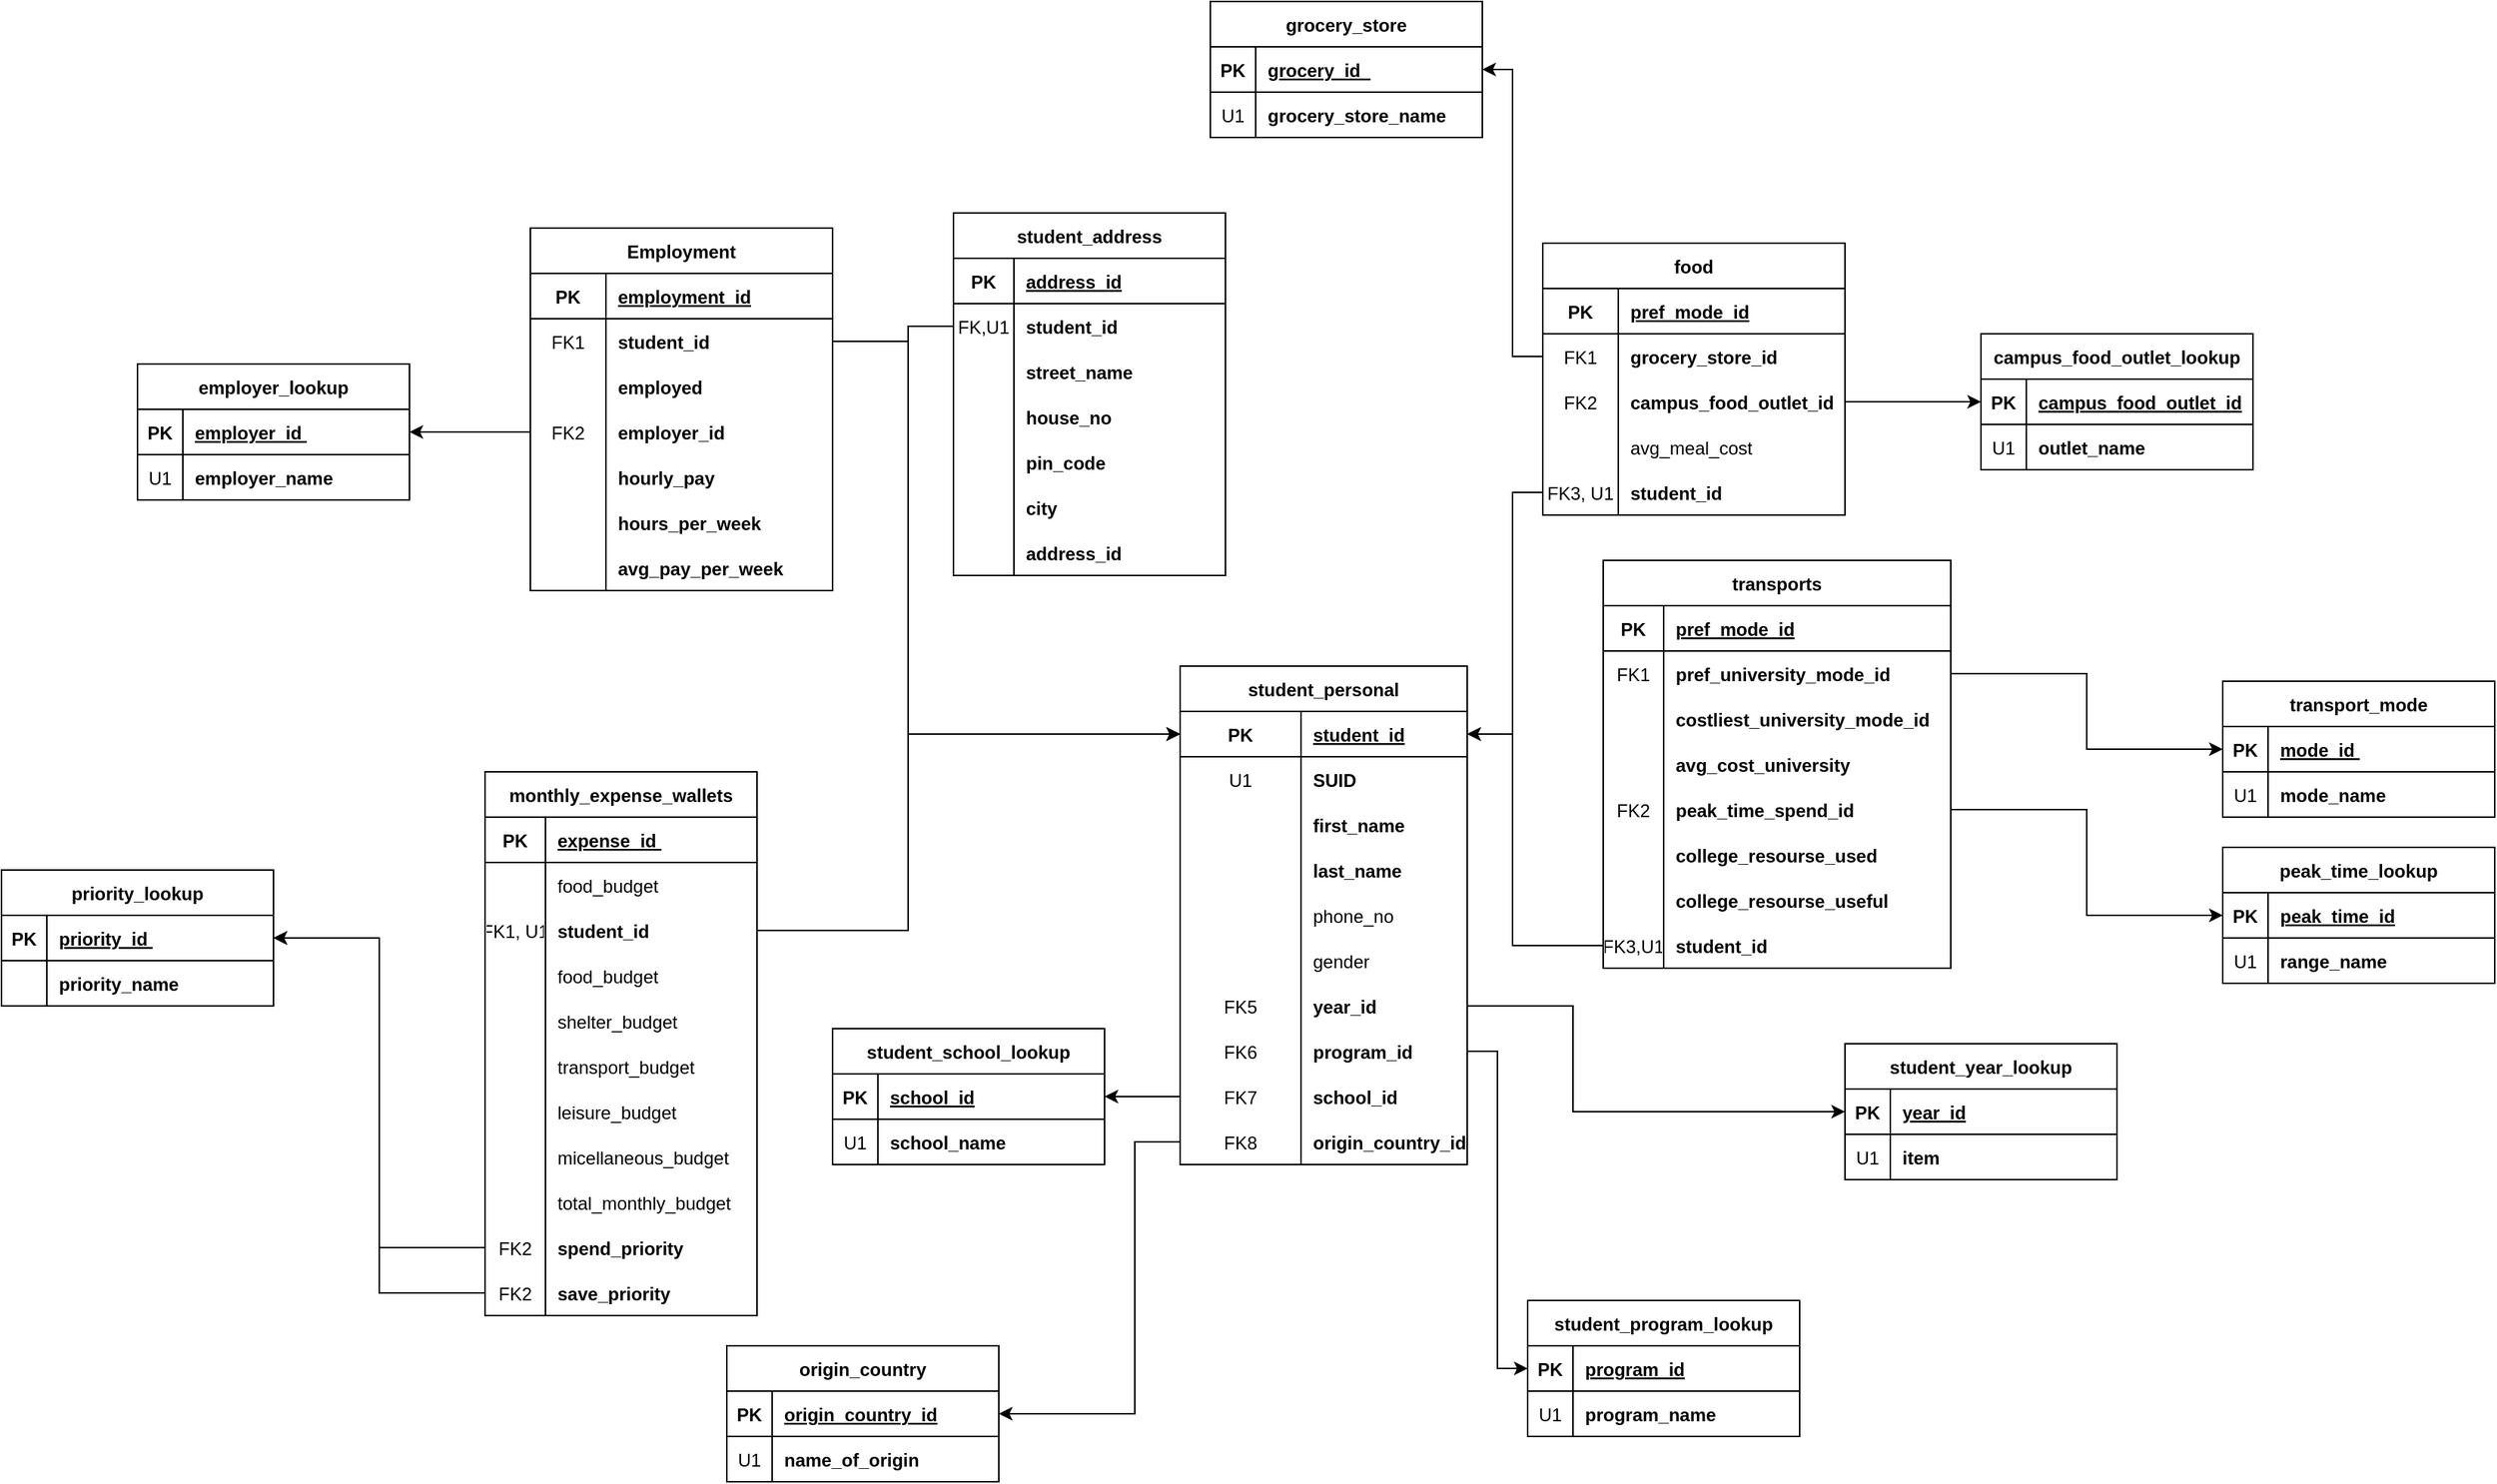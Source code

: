 <mxfile version="20.6.2" type="device"><diagram id="kOIZ7aJJlpE1wyLYzzLo" name="Page-1"><mxGraphModel dx="2737" dy="2095" grid="1" gridSize="10" guides="1" tooltips="1" connect="1" arrows="1" fold="1" page="1" pageScale="1" pageWidth="850" pageHeight="1100" math="0" shadow="0"><root><mxCell id="0"/><mxCell id="1" parent="0"/><mxCell id="zVJzXUGM0YhBjGw54YBQ-325" style="edgeStyle=orthogonalEdgeStyle;rounded=0;orthogonalLoop=1;jettySize=auto;html=1;entryX=1;entryY=0.5;entryDx=0;entryDy=0;exitX=0;exitY=0.5;exitDx=0;exitDy=0;" parent="1" source="zVJzXUGM0YhBjGw54YBQ-28" target="zVJzXUGM0YhBjGw54YBQ-160" edge="1"><mxGeometry relative="1" as="geometry"/></mxCell><mxCell id="zVJzXUGM0YhBjGw54YBQ-2" value="student_personal" style="shape=table;startSize=30;container=1;collapsible=1;childLayout=tableLayout;fixedRows=1;rowLines=0;fontStyle=1;align=center;resizeLast=1;" parent="1" vertex="1"><mxGeometry x="430" y="410" width="190" height="330" as="geometry"/></mxCell><mxCell id="zVJzXUGM0YhBjGw54YBQ-3" value="" style="shape=tableRow;horizontal=0;startSize=0;swimlaneHead=0;swimlaneBody=0;fillColor=none;collapsible=0;dropTarget=0;points=[[0,0.5],[1,0.5]];portConstraint=eastwest;top=0;left=0;right=0;bottom=1;" parent="zVJzXUGM0YhBjGw54YBQ-2" vertex="1"><mxGeometry y="30" width="190" height="30" as="geometry"/></mxCell><mxCell id="zVJzXUGM0YhBjGw54YBQ-4" value="PK" style="shape=partialRectangle;connectable=0;fillColor=none;top=0;left=0;bottom=0;right=0;fontStyle=1;overflow=hidden;fontSize=12;" parent="zVJzXUGM0YhBjGw54YBQ-3" vertex="1"><mxGeometry width="80" height="30" as="geometry"><mxRectangle width="80" height="30" as="alternateBounds"/></mxGeometry></mxCell><mxCell id="zVJzXUGM0YhBjGw54YBQ-5" value="student_id" style="shape=partialRectangle;connectable=0;fillColor=none;top=0;left=0;bottom=0;right=0;align=left;spacingLeft=6;fontStyle=5;overflow=hidden;" parent="zVJzXUGM0YhBjGw54YBQ-3" vertex="1"><mxGeometry x="80" width="110" height="30" as="geometry"><mxRectangle width="110" height="30" as="alternateBounds"/></mxGeometry></mxCell><mxCell id="zVJzXUGM0YhBjGw54YBQ-6" value="" style="shape=tableRow;horizontal=0;startSize=0;swimlaneHead=0;swimlaneBody=0;fillColor=none;collapsible=0;dropTarget=0;points=[[0,0.5],[1,0.5]];portConstraint=eastwest;top=0;left=0;right=0;bottom=0;" parent="zVJzXUGM0YhBjGw54YBQ-2" vertex="1"><mxGeometry y="60" width="190" height="30" as="geometry"/></mxCell><mxCell id="zVJzXUGM0YhBjGw54YBQ-7" value="U1" style="shape=partialRectangle;connectable=0;fillColor=none;top=0;left=0;bottom=0;right=0;editable=1;overflow=hidden;" parent="zVJzXUGM0YhBjGw54YBQ-6" vertex="1"><mxGeometry width="80" height="30" as="geometry"><mxRectangle width="80" height="30" as="alternateBounds"/></mxGeometry></mxCell><mxCell id="zVJzXUGM0YhBjGw54YBQ-8" value="SUID" style="shape=partialRectangle;connectable=0;fillColor=none;top=0;left=0;bottom=0;right=0;align=left;spacingLeft=6;overflow=hidden;fontStyle=1" parent="zVJzXUGM0YhBjGw54YBQ-6" vertex="1"><mxGeometry x="80" width="110" height="30" as="geometry"><mxRectangle width="110" height="30" as="alternateBounds"/></mxGeometry></mxCell><mxCell id="zVJzXUGM0YhBjGw54YBQ-9" value="" style="shape=tableRow;horizontal=0;startSize=0;swimlaneHead=0;swimlaneBody=0;fillColor=none;collapsible=0;dropTarget=0;points=[[0,0.5],[1,0.5]];portConstraint=eastwest;top=0;left=0;right=0;bottom=0;" parent="zVJzXUGM0YhBjGw54YBQ-2" vertex="1"><mxGeometry y="90" width="190" height="30" as="geometry"/></mxCell><mxCell id="zVJzXUGM0YhBjGw54YBQ-10" value="" style="shape=partialRectangle;connectable=0;fillColor=none;top=0;left=0;bottom=0;right=0;editable=1;overflow=hidden;" parent="zVJzXUGM0YhBjGw54YBQ-9" vertex="1"><mxGeometry width="80" height="30" as="geometry"><mxRectangle width="80" height="30" as="alternateBounds"/></mxGeometry></mxCell><mxCell id="zVJzXUGM0YhBjGw54YBQ-11" value="first_name" style="shape=partialRectangle;connectable=0;fillColor=none;top=0;left=0;bottom=0;right=0;align=left;spacingLeft=6;overflow=hidden;fontStyle=1" parent="zVJzXUGM0YhBjGw54YBQ-9" vertex="1"><mxGeometry x="80" width="110" height="30" as="geometry"><mxRectangle width="110" height="30" as="alternateBounds"/></mxGeometry></mxCell><mxCell id="zVJzXUGM0YhBjGw54YBQ-12" value="" style="shape=tableRow;horizontal=0;startSize=0;swimlaneHead=0;swimlaneBody=0;fillColor=none;collapsible=0;dropTarget=0;points=[[0,0.5],[1,0.5]];portConstraint=eastwest;top=0;left=0;right=0;bottom=0;" parent="zVJzXUGM0YhBjGw54YBQ-2" vertex="1"><mxGeometry y="120" width="190" height="30" as="geometry"/></mxCell><mxCell id="zVJzXUGM0YhBjGw54YBQ-13" value="" style="shape=partialRectangle;connectable=0;fillColor=none;top=0;left=0;bottom=0;right=0;editable=1;overflow=hidden;" parent="zVJzXUGM0YhBjGw54YBQ-12" vertex="1"><mxGeometry width="80" height="30" as="geometry"><mxRectangle width="80" height="30" as="alternateBounds"/></mxGeometry></mxCell><mxCell id="zVJzXUGM0YhBjGw54YBQ-14" value="last_name" style="shape=partialRectangle;connectable=0;fillColor=none;top=0;left=0;bottom=0;right=0;align=left;spacingLeft=6;overflow=hidden;fontStyle=1" parent="zVJzXUGM0YhBjGw54YBQ-12" vertex="1"><mxGeometry x="80" width="110" height="30" as="geometry"><mxRectangle width="110" height="30" as="alternateBounds"/></mxGeometry></mxCell><mxCell id="zVJzXUGM0YhBjGw54YBQ-16" value="" style="shape=tableRow;horizontal=0;startSize=0;swimlaneHead=0;swimlaneBody=0;fillColor=none;collapsible=0;dropTarget=0;points=[[0,0.5],[1,0.5]];portConstraint=eastwest;top=0;left=0;right=0;bottom=0;" parent="zVJzXUGM0YhBjGw54YBQ-2" vertex="1"><mxGeometry y="150" width="190" height="30" as="geometry"/></mxCell><mxCell id="zVJzXUGM0YhBjGw54YBQ-17" value="" style="shape=partialRectangle;connectable=0;fillColor=none;top=0;left=0;bottom=0;right=0;editable=1;overflow=hidden;" parent="zVJzXUGM0YhBjGw54YBQ-16" vertex="1"><mxGeometry width="80" height="30" as="geometry"><mxRectangle width="80" height="30" as="alternateBounds"/></mxGeometry></mxCell><mxCell id="zVJzXUGM0YhBjGw54YBQ-18" value="phone_no" style="shape=partialRectangle;connectable=0;fillColor=none;top=0;left=0;bottom=0;right=0;align=left;spacingLeft=6;overflow=hidden;fontStyle=0" parent="zVJzXUGM0YhBjGw54YBQ-16" vertex="1"><mxGeometry x="80" width="110" height="30" as="geometry"><mxRectangle width="110" height="30" as="alternateBounds"/></mxGeometry></mxCell><mxCell id="zVJzXUGM0YhBjGw54YBQ-19" value="" style="shape=tableRow;horizontal=0;startSize=0;swimlaneHead=0;swimlaneBody=0;fillColor=none;collapsible=0;dropTarget=0;points=[[0,0.5],[1,0.5]];portConstraint=eastwest;top=0;left=0;right=0;bottom=0;" parent="zVJzXUGM0YhBjGw54YBQ-2" vertex="1"><mxGeometry y="180" width="190" height="30" as="geometry"/></mxCell><mxCell id="zVJzXUGM0YhBjGw54YBQ-20" value="" style="shape=partialRectangle;connectable=0;fillColor=none;top=0;left=0;bottom=0;right=0;editable=1;overflow=hidden;" parent="zVJzXUGM0YhBjGw54YBQ-19" vertex="1"><mxGeometry width="80" height="30" as="geometry"><mxRectangle width="80" height="30" as="alternateBounds"/></mxGeometry></mxCell><mxCell id="zVJzXUGM0YhBjGw54YBQ-21" value="gender" style="shape=partialRectangle;connectable=0;fillColor=none;top=0;left=0;bottom=0;right=0;align=left;spacingLeft=6;overflow=hidden;" parent="zVJzXUGM0YhBjGw54YBQ-19" vertex="1"><mxGeometry x="80" width="110" height="30" as="geometry"><mxRectangle width="110" height="30" as="alternateBounds"/></mxGeometry></mxCell><mxCell id="zVJzXUGM0YhBjGw54YBQ-22" value="" style="shape=tableRow;horizontal=0;startSize=0;swimlaneHead=0;swimlaneBody=0;fillColor=none;collapsible=0;dropTarget=0;points=[[0,0.5],[1,0.5]];portConstraint=eastwest;top=0;left=0;right=0;bottom=0;" parent="zVJzXUGM0YhBjGw54YBQ-2" vertex="1"><mxGeometry y="210" width="190" height="30" as="geometry"/></mxCell><mxCell id="zVJzXUGM0YhBjGw54YBQ-23" value="FK5" style="shape=partialRectangle;connectable=0;fillColor=none;top=0;left=0;bottom=0;right=0;editable=1;overflow=hidden;" parent="zVJzXUGM0YhBjGw54YBQ-22" vertex="1"><mxGeometry width="80" height="30" as="geometry"><mxRectangle width="80" height="30" as="alternateBounds"/></mxGeometry></mxCell><mxCell id="zVJzXUGM0YhBjGw54YBQ-24" value="year_id" style="shape=partialRectangle;connectable=0;fillColor=none;top=0;left=0;bottom=0;right=0;align=left;spacingLeft=6;overflow=hidden;fontStyle=1" parent="zVJzXUGM0YhBjGw54YBQ-22" vertex="1"><mxGeometry x="80" width="110" height="30" as="geometry"><mxRectangle width="110" height="30" as="alternateBounds"/></mxGeometry></mxCell><mxCell id="zVJzXUGM0YhBjGw54YBQ-25" value="" style="shape=tableRow;horizontal=0;startSize=0;swimlaneHead=0;swimlaneBody=0;fillColor=none;collapsible=0;dropTarget=0;points=[[0,0.5],[1,0.5]];portConstraint=eastwest;top=0;left=0;right=0;bottom=0;" parent="zVJzXUGM0YhBjGw54YBQ-2" vertex="1"><mxGeometry y="240" width="190" height="30" as="geometry"/></mxCell><mxCell id="zVJzXUGM0YhBjGw54YBQ-26" value="FK6" style="shape=partialRectangle;connectable=0;fillColor=none;top=0;left=0;bottom=0;right=0;editable=1;overflow=hidden;" parent="zVJzXUGM0YhBjGw54YBQ-25" vertex="1"><mxGeometry width="80" height="30" as="geometry"><mxRectangle width="80" height="30" as="alternateBounds"/></mxGeometry></mxCell><mxCell id="zVJzXUGM0YhBjGw54YBQ-27" value="program_id" style="shape=partialRectangle;connectable=0;fillColor=none;top=0;left=0;bottom=0;right=0;align=left;spacingLeft=6;overflow=hidden;fontStyle=1" parent="zVJzXUGM0YhBjGw54YBQ-25" vertex="1"><mxGeometry x="80" width="110" height="30" as="geometry"><mxRectangle width="110" height="30" as="alternateBounds"/></mxGeometry></mxCell><mxCell id="zVJzXUGM0YhBjGw54YBQ-28" value="" style="shape=tableRow;horizontal=0;startSize=0;swimlaneHead=0;swimlaneBody=0;fillColor=none;collapsible=0;dropTarget=0;points=[[0,0.5],[1,0.5]];portConstraint=eastwest;top=0;left=0;right=0;bottom=0;" parent="zVJzXUGM0YhBjGw54YBQ-2" vertex="1"><mxGeometry y="270" width="190" height="30" as="geometry"/></mxCell><mxCell id="zVJzXUGM0YhBjGw54YBQ-29" value="FK7" style="shape=partialRectangle;connectable=0;fillColor=none;top=0;left=0;bottom=0;right=0;editable=1;overflow=hidden;" parent="zVJzXUGM0YhBjGw54YBQ-28" vertex="1"><mxGeometry width="80" height="30" as="geometry"><mxRectangle width="80" height="30" as="alternateBounds"/></mxGeometry></mxCell><mxCell id="zVJzXUGM0YhBjGw54YBQ-30" value="school_id" style="shape=partialRectangle;connectable=0;fillColor=none;top=0;left=0;bottom=0;right=0;align=left;spacingLeft=6;overflow=hidden;fontStyle=1" parent="zVJzXUGM0YhBjGw54YBQ-28" vertex="1"><mxGeometry x="80" width="110" height="30" as="geometry"><mxRectangle width="110" height="30" as="alternateBounds"/></mxGeometry></mxCell><mxCell id="zVJzXUGM0YhBjGw54YBQ-31" value="" style="shape=tableRow;horizontal=0;startSize=0;swimlaneHead=0;swimlaneBody=0;fillColor=none;collapsible=0;dropTarget=0;points=[[0,0.5],[1,0.5]];portConstraint=eastwest;top=0;left=0;right=0;bottom=0;" parent="zVJzXUGM0YhBjGw54YBQ-2" vertex="1"><mxGeometry y="300" width="190" height="30" as="geometry"/></mxCell><mxCell id="zVJzXUGM0YhBjGw54YBQ-32" value="FK8" style="shape=partialRectangle;connectable=0;fillColor=none;top=0;left=0;bottom=0;right=0;editable=1;overflow=hidden;" parent="zVJzXUGM0YhBjGw54YBQ-31" vertex="1"><mxGeometry width="80" height="30" as="geometry"><mxRectangle width="80" height="30" as="alternateBounds"/></mxGeometry></mxCell><mxCell id="zVJzXUGM0YhBjGw54YBQ-33" value="origin_country_id" style="shape=partialRectangle;connectable=0;fillColor=none;top=0;left=0;bottom=0;right=0;align=left;spacingLeft=6;overflow=hidden;fontStyle=1" parent="zVJzXUGM0YhBjGw54YBQ-31" vertex="1"><mxGeometry x="80" width="110" height="30" as="geometry"><mxRectangle width="110" height="30" as="alternateBounds"/></mxGeometry></mxCell><mxCell id="zVJzXUGM0YhBjGw54YBQ-44" value="student_address" style="shape=table;startSize=30;container=1;collapsible=1;childLayout=tableLayout;fixedRows=1;rowLines=0;fontStyle=1;align=center;resizeLast=1;" parent="1" vertex="1"><mxGeometry x="280" y="110" width="180" height="240" as="geometry"/></mxCell><mxCell id="zVJzXUGM0YhBjGw54YBQ-45" value="" style="shape=tableRow;horizontal=0;startSize=0;swimlaneHead=0;swimlaneBody=0;fillColor=none;collapsible=0;dropTarget=0;points=[[0,0.5],[1,0.5]];portConstraint=eastwest;top=0;left=0;right=0;bottom=1;" parent="zVJzXUGM0YhBjGw54YBQ-44" vertex="1"><mxGeometry y="30" width="180" height="30" as="geometry"/></mxCell><mxCell id="zVJzXUGM0YhBjGw54YBQ-46" value="PK" style="shape=partialRectangle;connectable=0;fillColor=none;top=0;left=0;bottom=0;right=0;fontStyle=1;overflow=hidden;" parent="zVJzXUGM0YhBjGw54YBQ-45" vertex="1"><mxGeometry width="40" height="30" as="geometry"><mxRectangle width="40" height="30" as="alternateBounds"/></mxGeometry></mxCell><mxCell id="zVJzXUGM0YhBjGw54YBQ-47" value="address_id" style="shape=partialRectangle;connectable=0;fillColor=none;top=0;left=0;bottom=0;right=0;align=left;spacingLeft=6;fontStyle=5;overflow=hidden;" parent="zVJzXUGM0YhBjGw54YBQ-45" vertex="1"><mxGeometry x="40" width="140" height="30" as="geometry"><mxRectangle width="140" height="30" as="alternateBounds"/></mxGeometry></mxCell><mxCell id="zVJzXUGM0YhBjGw54YBQ-48" value="" style="shape=tableRow;horizontal=0;startSize=0;swimlaneHead=0;swimlaneBody=0;fillColor=none;collapsible=0;dropTarget=0;points=[[0,0.5],[1,0.5]];portConstraint=eastwest;top=0;left=0;right=0;bottom=0;" parent="zVJzXUGM0YhBjGw54YBQ-44" vertex="1"><mxGeometry y="60" width="180" height="30" as="geometry"/></mxCell><mxCell id="zVJzXUGM0YhBjGw54YBQ-49" value="FK,U1" style="shape=partialRectangle;connectable=0;fillColor=none;top=0;left=0;bottom=0;right=0;editable=1;overflow=hidden;" parent="zVJzXUGM0YhBjGw54YBQ-48" vertex="1"><mxGeometry width="40" height="30" as="geometry"><mxRectangle width="40" height="30" as="alternateBounds"/></mxGeometry></mxCell><mxCell id="zVJzXUGM0YhBjGw54YBQ-50" value="student_id" style="shape=partialRectangle;connectable=0;fillColor=none;top=0;left=0;bottom=0;right=0;align=left;spacingLeft=6;overflow=hidden;fontStyle=1" parent="zVJzXUGM0YhBjGw54YBQ-48" vertex="1"><mxGeometry x="40" width="140" height="30" as="geometry"><mxRectangle width="140" height="30" as="alternateBounds"/></mxGeometry></mxCell><mxCell id="zVJzXUGM0YhBjGw54YBQ-51" value="" style="shape=tableRow;horizontal=0;startSize=0;swimlaneHead=0;swimlaneBody=0;fillColor=none;collapsible=0;dropTarget=0;points=[[0,0.5],[1,0.5]];portConstraint=eastwest;top=0;left=0;right=0;bottom=0;" parent="zVJzXUGM0YhBjGw54YBQ-44" vertex="1"><mxGeometry y="90" width="180" height="30" as="geometry"/></mxCell><mxCell id="zVJzXUGM0YhBjGw54YBQ-52" value="" style="shape=partialRectangle;connectable=0;fillColor=none;top=0;left=0;bottom=0;right=0;editable=1;overflow=hidden;" parent="zVJzXUGM0YhBjGw54YBQ-51" vertex="1"><mxGeometry width="40" height="30" as="geometry"><mxRectangle width="40" height="30" as="alternateBounds"/></mxGeometry></mxCell><mxCell id="zVJzXUGM0YhBjGw54YBQ-53" value="street_name" style="shape=partialRectangle;connectable=0;fillColor=none;top=0;left=0;bottom=0;right=0;align=left;spacingLeft=6;overflow=hidden;fontStyle=1" parent="zVJzXUGM0YhBjGw54YBQ-51" vertex="1"><mxGeometry x="40" width="140" height="30" as="geometry"><mxRectangle width="140" height="30" as="alternateBounds"/></mxGeometry></mxCell><mxCell id="zVJzXUGM0YhBjGw54YBQ-54" value="" style="shape=tableRow;horizontal=0;startSize=0;swimlaneHead=0;swimlaneBody=0;fillColor=none;collapsible=0;dropTarget=0;points=[[0,0.5],[1,0.5]];portConstraint=eastwest;top=0;left=0;right=0;bottom=0;" parent="zVJzXUGM0YhBjGw54YBQ-44" vertex="1"><mxGeometry y="120" width="180" height="30" as="geometry"/></mxCell><mxCell id="zVJzXUGM0YhBjGw54YBQ-55" value="" style="shape=partialRectangle;connectable=0;fillColor=none;top=0;left=0;bottom=0;right=0;editable=1;overflow=hidden;" parent="zVJzXUGM0YhBjGw54YBQ-54" vertex="1"><mxGeometry width="40" height="30" as="geometry"><mxRectangle width="40" height="30" as="alternateBounds"/></mxGeometry></mxCell><mxCell id="zVJzXUGM0YhBjGw54YBQ-56" value="house_no" style="shape=partialRectangle;connectable=0;fillColor=none;top=0;left=0;bottom=0;right=0;align=left;spacingLeft=6;overflow=hidden;fontStyle=1" parent="zVJzXUGM0YhBjGw54YBQ-54" vertex="1"><mxGeometry x="40" width="140" height="30" as="geometry"><mxRectangle width="140" height="30" as="alternateBounds"/></mxGeometry></mxCell><mxCell id="zVJzXUGM0YhBjGw54YBQ-57" value="" style="shape=tableRow;horizontal=0;startSize=0;swimlaneHead=0;swimlaneBody=0;fillColor=none;collapsible=0;dropTarget=0;points=[[0,0.5],[1,0.5]];portConstraint=eastwest;top=0;left=0;right=0;bottom=0;" parent="zVJzXUGM0YhBjGw54YBQ-44" vertex="1"><mxGeometry y="150" width="180" height="30" as="geometry"/></mxCell><mxCell id="zVJzXUGM0YhBjGw54YBQ-58" value="" style="shape=partialRectangle;connectable=0;fillColor=none;top=0;left=0;bottom=0;right=0;editable=1;overflow=hidden;" parent="zVJzXUGM0YhBjGw54YBQ-57" vertex="1"><mxGeometry width="40" height="30" as="geometry"><mxRectangle width="40" height="30" as="alternateBounds"/></mxGeometry></mxCell><mxCell id="zVJzXUGM0YhBjGw54YBQ-59" value="pin_code" style="shape=partialRectangle;connectable=0;fillColor=none;top=0;left=0;bottom=0;right=0;align=left;spacingLeft=6;overflow=hidden;fontStyle=1" parent="zVJzXUGM0YhBjGw54YBQ-57" vertex="1"><mxGeometry x="40" width="140" height="30" as="geometry"><mxRectangle width="140" height="30" as="alternateBounds"/></mxGeometry></mxCell><mxCell id="zVJzXUGM0YhBjGw54YBQ-60" value="" style="shape=tableRow;horizontal=0;startSize=0;swimlaneHead=0;swimlaneBody=0;fillColor=none;collapsible=0;dropTarget=0;points=[[0,0.5],[1,0.5]];portConstraint=eastwest;top=0;left=0;right=0;bottom=0;" parent="zVJzXUGM0YhBjGw54YBQ-44" vertex="1"><mxGeometry y="180" width="180" height="30" as="geometry"/></mxCell><mxCell id="zVJzXUGM0YhBjGw54YBQ-61" value="" style="shape=partialRectangle;connectable=0;fillColor=none;top=0;left=0;bottom=0;right=0;editable=1;overflow=hidden;" parent="zVJzXUGM0YhBjGw54YBQ-60" vertex="1"><mxGeometry width="40" height="30" as="geometry"><mxRectangle width="40" height="30" as="alternateBounds"/></mxGeometry></mxCell><mxCell id="zVJzXUGM0YhBjGw54YBQ-62" value="city" style="shape=partialRectangle;connectable=0;fillColor=none;top=0;left=0;bottom=0;right=0;align=left;spacingLeft=6;overflow=hidden;fontStyle=1" parent="zVJzXUGM0YhBjGw54YBQ-60" vertex="1"><mxGeometry x="40" width="140" height="30" as="geometry"><mxRectangle width="140" height="30" as="alternateBounds"/></mxGeometry></mxCell><mxCell id="zVJzXUGM0YhBjGw54YBQ-63" value="" style="shape=tableRow;horizontal=0;startSize=0;swimlaneHead=0;swimlaneBody=0;fillColor=none;collapsible=0;dropTarget=0;points=[[0,0.5],[1,0.5]];portConstraint=eastwest;top=0;left=0;right=0;bottom=0;" parent="zVJzXUGM0YhBjGw54YBQ-44" vertex="1"><mxGeometry y="210" width="180" height="30" as="geometry"/></mxCell><mxCell id="zVJzXUGM0YhBjGw54YBQ-64" value="" style="shape=partialRectangle;connectable=0;fillColor=none;top=0;left=0;bottom=0;right=0;editable=1;overflow=hidden;" parent="zVJzXUGM0YhBjGw54YBQ-63" vertex="1"><mxGeometry width="40" height="30" as="geometry"><mxRectangle width="40" height="30" as="alternateBounds"/></mxGeometry></mxCell><mxCell id="zVJzXUGM0YhBjGw54YBQ-65" value="address_id" style="shape=partialRectangle;connectable=0;fillColor=none;top=0;left=0;bottom=0;right=0;align=left;spacingLeft=6;overflow=hidden;fontStyle=1" parent="zVJzXUGM0YhBjGw54YBQ-63" vertex="1"><mxGeometry x="40" width="140" height="30" as="geometry"><mxRectangle width="140" height="30" as="alternateBounds"/></mxGeometry></mxCell><mxCell id="zVJzXUGM0YhBjGw54YBQ-79" value="Employment" style="shape=table;startSize=30;container=1;collapsible=1;childLayout=tableLayout;fixedRows=1;rowLines=0;fontStyle=1;align=center;resizeLast=1;" parent="1" vertex="1"><mxGeometry y="120" width="200" height="240" as="geometry"/></mxCell><mxCell id="zVJzXUGM0YhBjGw54YBQ-80" value="" style="shape=tableRow;horizontal=0;startSize=0;swimlaneHead=0;swimlaneBody=0;fillColor=none;collapsible=0;dropTarget=0;points=[[0,0.5],[1,0.5]];portConstraint=eastwest;top=0;left=0;right=0;bottom=1;" parent="zVJzXUGM0YhBjGw54YBQ-79" vertex="1"><mxGeometry y="30" width="200" height="30" as="geometry"/></mxCell><mxCell id="zVJzXUGM0YhBjGw54YBQ-81" value="PK" style="shape=partialRectangle;connectable=0;fillColor=none;top=0;left=0;bottom=0;right=0;fontStyle=1;overflow=hidden;" parent="zVJzXUGM0YhBjGw54YBQ-80" vertex="1"><mxGeometry width="50" height="30" as="geometry"><mxRectangle width="50" height="30" as="alternateBounds"/></mxGeometry></mxCell><mxCell id="zVJzXUGM0YhBjGw54YBQ-82" value="employment_id" style="shape=partialRectangle;connectable=0;fillColor=none;top=0;left=0;bottom=0;right=0;align=left;spacingLeft=6;fontStyle=5;overflow=hidden;" parent="zVJzXUGM0YhBjGw54YBQ-80" vertex="1"><mxGeometry x="50" width="150" height="30" as="geometry"><mxRectangle width="150" height="30" as="alternateBounds"/></mxGeometry></mxCell><mxCell id="zVJzXUGM0YhBjGw54YBQ-83" value="" style="shape=tableRow;horizontal=0;startSize=0;swimlaneHead=0;swimlaneBody=0;fillColor=none;collapsible=0;dropTarget=0;points=[[0,0.5],[1,0.5]];portConstraint=eastwest;top=0;left=0;right=0;bottom=0;" parent="zVJzXUGM0YhBjGw54YBQ-79" vertex="1"><mxGeometry y="60" width="200" height="30" as="geometry"/></mxCell><mxCell id="zVJzXUGM0YhBjGw54YBQ-84" value="FK1" style="shape=partialRectangle;connectable=0;fillColor=none;top=0;left=0;bottom=0;right=0;editable=1;overflow=hidden;" parent="zVJzXUGM0YhBjGw54YBQ-83" vertex="1"><mxGeometry width="50" height="30" as="geometry"><mxRectangle width="50" height="30" as="alternateBounds"/></mxGeometry></mxCell><mxCell id="zVJzXUGM0YhBjGw54YBQ-85" value="student_id " style="shape=partialRectangle;connectable=0;fillColor=none;top=0;left=0;bottom=0;right=0;align=left;spacingLeft=6;overflow=hidden;fontStyle=1" parent="zVJzXUGM0YhBjGw54YBQ-83" vertex="1"><mxGeometry x="50" width="150" height="30" as="geometry"><mxRectangle width="150" height="30" as="alternateBounds"/></mxGeometry></mxCell><mxCell id="zVJzXUGM0YhBjGw54YBQ-86" value="" style="shape=tableRow;horizontal=0;startSize=0;swimlaneHead=0;swimlaneBody=0;fillColor=none;collapsible=0;dropTarget=0;points=[[0,0.5],[1,0.5]];portConstraint=eastwest;top=0;left=0;right=0;bottom=0;" parent="zVJzXUGM0YhBjGw54YBQ-79" vertex="1"><mxGeometry y="90" width="200" height="30" as="geometry"/></mxCell><mxCell id="zVJzXUGM0YhBjGw54YBQ-87" value="" style="shape=partialRectangle;connectable=0;fillColor=none;top=0;left=0;bottom=0;right=0;editable=1;overflow=hidden;" parent="zVJzXUGM0YhBjGw54YBQ-86" vertex="1"><mxGeometry width="50" height="30" as="geometry"><mxRectangle width="50" height="30" as="alternateBounds"/></mxGeometry></mxCell><mxCell id="zVJzXUGM0YhBjGw54YBQ-88" value="employed " style="shape=partialRectangle;connectable=0;fillColor=none;top=0;left=0;bottom=0;right=0;align=left;spacingLeft=6;overflow=hidden;fontStyle=1" parent="zVJzXUGM0YhBjGw54YBQ-86" vertex="1"><mxGeometry x="50" width="150" height="30" as="geometry"><mxRectangle width="150" height="30" as="alternateBounds"/></mxGeometry></mxCell><mxCell id="zVJzXUGM0YhBjGw54YBQ-89" value="" style="shape=tableRow;horizontal=0;startSize=0;swimlaneHead=0;swimlaneBody=0;fillColor=none;collapsible=0;dropTarget=0;points=[[0,0.5],[1,0.5]];portConstraint=eastwest;top=0;left=0;right=0;bottom=0;" parent="zVJzXUGM0YhBjGw54YBQ-79" vertex="1"><mxGeometry y="120" width="200" height="30" as="geometry"/></mxCell><mxCell id="zVJzXUGM0YhBjGw54YBQ-90" value="FK2" style="shape=partialRectangle;connectable=0;fillColor=none;top=0;left=0;bottom=0;right=0;editable=1;overflow=hidden;" parent="zVJzXUGM0YhBjGw54YBQ-89" vertex="1"><mxGeometry width="50" height="30" as="geometry"><mxRectangle width="50" height="30" as="alternateBounds"/></mxGeometry></mxCell><mxCell id="zVJzXUGM0YhBjGw54YBQ-91" value="employer_id " style="shape=partialRectangle;connectable=0;fillColor=none;top=0;left=0;bottom=0;right=0;align=left;spacingLeft=6;overflow=hidden;fontStyle=1" parent="zVJzXUGM0YhBjGw54YBQ-89" vertex="1"><mxGeometry x="50" width="150" height="30" as="geometry"><mxRectangle width="150" height="30" as="alternateBounds"/></mxGeometry></mxCell><mxCell id="zVJzXUGM0YhBjGw54YBQ-92" value="" style="shape=tableRow;horizontal=0;startSize=0;swimlaneHead=0;swimlaneBody=0;fillColor=none;collapsible=0;dropTarget=0;points=[[0,0.5],[1,0.5]];portConstraint=eastwest;top=0;left=0;right=0;bottom=0;" parent="zVJzXUGM0YhBjGw54YBQ-79" vertex="1"><mxGeometry y="150" width="200" height="30" as="geometry"/></mxCell><mxCell id="zVJzXUGM0YhBjGw54YBQ-93" value="" style="shape=partialRectangle;connectable=0;fillColor=none;top=0;left=0;bottom=0;right=0;editable=1;overflow=hidden;" parent="zVJzXUGM0YhBjGw54YBQ-92" vertex="1"><mxGeometry width="50" height="30" as="geometry"><mxRectangle width="50" height="30" as="alternateBounds"/></mxGeometry></mxCell><mxCell id="zVJzXUGM0YhBjGw54YBQ-94" value="hourly_pay " style="shape=partialRectangle;connectable=0;fillColor=none;top=0;left=0;bottom=0;right=0;align=left;spacingLeft=6;overflow=hidden;fontStyle=1" parent="zVJzXUGM0YhBjGw54YBQ-92" vertex="1"><mxGeometry x="50" width="150" height="30" as="geometry"><mxRectangle width="150" height="30" as="alternateBounds"/></mxGeometry></mxCell><mxCell id="zVJzXUGM0YhBjGw54YBQ-95" value="" style="shape=tableRow;horizontal=0;startSize=0;swimlaneHead=0;swimlaneBody=0;fillColor=none;collapsible=0;dropTarget=0;points=[[0,0.5],[1,0.5]];portConstraint=eastwest;top=0;left=0;right=0;bottom=0;" parent="zVJzXUGM0YhBjGw54YBQ-79" vertex="1"><mxGeometry y="180" width="200" height="30" as="geometry"/></mxCell><mxCell id="zVJzXUGM0YhBjGw54YBQ-96" value="" style="shape=partialRectangle;connectable=0;fillColor=none;top=0;left=0;bottom=0;right=0;editable=1;overflow=hidden;" parent="zVJzXUGM0YhBjGw54YBQ-95" vertex="1"><mxGeometry width="50" height="30" as="geometry"><mxRectangle width="50" height="30" as="alternateBounds"/></mxGeometry></mxCell><mxCell id="zVJzXUGM0YhBjGw54YBQ-97" value="hours_per_week " style="shape=partialRectangle;connectable=0;fillColor=none;top=0;left=0;bottom=0;right=0;align=left;spacingLeft=6;overflow=hidden;fontStyle=1" parent="zVJzXUGM0YhBjGw54YBQ-95" vertex="1"><mxGeometry x="50" width="150" height="30" as="geometry"><mxRectangle width="150" height="30" as="alternateBounds"/></mxGeometry></mxCell><mxCell id="zVJzXUGM0YhBjGw54YBQ-98" value="" style="shape=tableRow;horizontal=0;startSize=0;swimlaneHead=0;swimlaneBody=0;fillColor=none;collapsible=0;dropTarget=0;points=[[0,0.5],[1,0.5]];portConstraint=eastwest;top=0;left=0;right=0;bottom=0;" parent="zVJzXUGM0YhBjGw54YBQ-79" vertex="1"><mxGeometry y="210" width="200" height="30" as="geometry"/></mxCell><mxCell id="zVJzXUGM0YhBjGw54YBQ-99" value="" style="shape=partialRectangle;connectable=0;fillColor=none;top=0;left=0;bottom=0;right=0;editable=1;overflow=hidden;" parent="zVJzXUGM0YhBjGw54YBQ-98" vertex="1"><mxGeometry width="50" height="30" as="geometry"><mxRectangle width="50" height="30" as="alternateBounds"/></mxGeometry></mxCell><mxCell id="zVJzXUGM0YhBjGw54YBQ-100" value="avg_pay_per_week " style="shape=partialRectangle;connectable=0;fillColor=none;top=0;left=0;bottom=0;right=0;align=left;spacingLeft=6;overflow=hidden;fontStyle=1" parent="zVJzXUGM0YhBjGw54YBQ-98" vertex="1"><mxGeometry x="50" width="150" height="30" as="geometry"><mxRectangle width="150" height="30" as="alternateBounds"/></mxGeometry></mxCell><mxCell id="zVJzXUGM0YhBjGw54YBQ-108" value="monthly_expense_wallets" style="shape=table;startSize=30;container=1;collapsible=1;childLayout=tableLayout;fixedRows=1;rowLines=0;fontStyle=1;align=center;resizeLast=1;" parent="1" vertex="1"><mxGeometry x="-30" y="480" width="180" height="360" as="geometry"/></mxCell><mxCell id="zVJzXUGM0YhBjGw54YBQ-109" value="" style="shape=tableRow;horizontal=0;startSize=0;swimlaneHead=0;swimlaneBody=0;fillColor=none;collapsible=0;dropTarget=0;points=[[0,0.5],[1,0.5]];portConstraint=eastwest;top=0;left=0;right=0;bottom=1;" parent="zVJzXUGM0YhBjGw54YBQ-108" vertex="1"><mxGeometry y="30" width="180" height="30" as="geometry"/></mxCell><mxCell id="zVJzXUGM0YhBjGw54YBQ-110" value="PK" style="shape=partialRectangle;connectable=0;fillColor=none;top=0;left=0;bottom=0;right=0;fontStyle=1;overflow=hidden;" parent="zVJzXUGM0YhBjGw54YBQ-109" vertex="1"><mxGeometry width="40" height="30" as="geometry"><mxRectangle width="40" height="30" as="alternateBounds"/></mxGeometry></mxCell><mxCell id="zVJzXUGM0YhBjGw54YBQ-111" value="expense_id " style="shape=partialRectangle;connectable=0;fillColor=none;top=0;left=0;bottom=0;right=0;align=left;spacingLeft=6;fontStyle=5;overflow=hidden;" parent="zVJzXUGM0YhBjGw54YBQ-109" vertex="1"><mxGeometry x="40" width="140" height="30" as="geometry"><mxRectangle width="140" height="30" as="alternateBounds"/></mxGeometry></mxCell><mxCell id="zVJzXUGM0YhBjGw54YBQ-115" value="" style="shape=tableRow;horizontal=0;startSize=0;swimlaneHead=0;swimlaneBody=0;fillColor=none;collapsible=0;dropTarget=0;points=[[0,0.5],[1,0.5]];portConstraint=eastwest;top=0;left=0;right=0;bottom=0;" parent="zVJzXUGM0YhBjGw54YBQ-108" vertex="1"><mxGeometry y="60" width="180" height="30" as="geometry"/></mxCell><mxCell id="zVJzXUGM0YhBjGw54YBQ-116" value="" style="shape=partialRectangle;connectable=0;fillColor=none;top=0;left=0;bottom=0;right=0;editable=1;overflow=hidden;" parent="zVJzXUGM0YhBjGw54YBQ-115" vertex="1"><mxGeometry width="40" height="30" as="geometry"><mxRectangle width="40" height="30" as="alternateBounds"/></mxGeometry></mxCell><mxCell id="zVJzXUGM0YhBjGw54YBQ-117" value="food_budget " style="shape=partialRectangle;connectable=0;fillColor=none;top=0;left=0;bottom=0;right=0;align=left;spacingLeft=6;overflow=hidden;" parent="zVJzXUGM0YhBjGw54YBQ-115" vertex="1"><mxGeometry x="40" width="140" height="30" as="geometry"><mxRectangle width="140" height="30" as="alternateBounds"/></mxGeometry></mxCell><mxCell id="zVJzXUGM0YhBjGw54YBQ-118" value="" style="shape=tableRow;horizontal=0;startSize=0;swimlaneHead=0;swimlaneBody=0;fillColor=none;collapsible=0;dropTarget=0;points=[[0,0.5],[1,0.5]];portConstraint=eastwest;top=0;left=0;right=0;bottom=0;" parent="zVJzXUGM0YhBjGw54YBQ-108" vertex="1"><mxGeometry y="90" width="180" height="30" as="geometry"/></mxCell><mxCell id="zVJzXUGM0YhBjGw54YBQ-119" value="FK1, U1" style="shape=partialRectangle;connectable=0;fillColor=none;top=0;left=0;bottom=0;right=0;editable=1;overflow=hidden;" parent="zVJzXUGM0YhBjGw54YBQ-118" vertex="1"><mxGeometry width="40" height="30" as="geometry"><mxRectangle width="40" height="30" as="alternateBounds"/></mxGeometry></mxCell><mxCell id="zVJzXUGM0YhBjGw54YBQ-120" value="student_id " style="shape=partialRectangle;connectable=0;fillColor=none;top=0;left=0;bottom=0;right=0;align=left;spacingLeft=6;overflow=hidden;fontStyle=1" parent="zVJzXUGM0YhBjGw54YBQ-118" vertex="1"><mxGeometry x="40" width="140" height="30" as="geometry"><mxRectangle width="140" height="30" as="alternateBounds"/></mxGeometry></mxCell><mxCell id="zVJzXUGM0YhBjGw54YBQ-121" value="" style="shape=tableRow;horizontal=0;startSize=0;swimlaneHead=0;swimlaneBody=0;fillColor=none;collapsible=0;dropTarget=0;points=[[0,0.5],[1,0.5]];portConstraint=eastwest;top=0;left=0;right=0;bottom=0;" parent="zVJzXUGM0YhBjGw54YBQ-108" vertex="1"><mxGeometry y="120" width="180" height="30" as="geometry"/></mxCell><mxCell id="zVJzXUGM0YhBjGw54YBQ-122" value="" style="shape=partialRectangle;connectable=0;fillColor=none;top=0;left=0;bottom=0;right=0;editable=1;overflow=hidden;" parent="zVJzXUGM0YhBjGw54YBQ-121" vertex="1"><mxGeometry width="40" height="30" as="geometry"><mxRectangle width="40" height="30" as="alternateBounds"/></mxGeometry></mxCell><mxCell id="zVJzXUGM0YhBjGw54YBQ-123" value="food_budget " style="shape=partialRectangle;connectable=0;fillColor=none;top=0;left=0;bottom=0;right=0;align=left;spacingLeft=6;overflow=hidden;" parent="zVJzXUGM0YhBjGw54YBQ-121" vertex="1"><mxGeometry x="40" width="140" height="30" as="geometry"><mxRectangle width="140" height="30" as="alternateBounds"/></mxGeometry></mxCell><mxCell id="zVJzXUGM0YhBjGw54YBQ-124" value="" style="shape=tableRow;horizontal=0;startSize=0;swimlaneHead=0;swimlaneBody=0;fillColor=none;collapsible=0;dropTarget=0;points=[[0,0.5],[1,0.5]];portConstraint=eastwest;top=0;left=0;right=0;bottom=0;" parent="zVJzXUGM0YhBjGw54YBQ-108" vertex="1"><mxGeometry y="150" width="180" height="30" as="geometry"/></mxCell><mxCell id="zVJzXUGM0YhBjGw54YBQ-125" value="" style="shape=partialRectangle;connectable=0;fillColor=none;top=0;left=0;bottom=0;right=0;editable=1;overflow=hidden;" parent="zVJzXUGM0YhBjGw54YBQ-124" vertex="1"><mxGeometry width="40" height="30" as="geometry"><mxRectangle width="40" height="30" as="alternateBounds"/></mxGeometry></mxCell><mxCell id="zVJzXUGM0YhBjGw54YBQ-126" value="shelter_budget " style="shape=partialRectangle;connectable=0;fillColor=none;top=0;left=0;bottom=0;right=0;align=left;spacingLeft=6;overflow=hidden;" parent="zVJzXUGM0YhBjGw54YBQ-124" vertex="1"><mxGeometry x="40" width="140" height="30" as="geometry"><mxRectangle width="140" height="30" as="alternateBounds"/></mxGeometry></mxCell><mxCell id="zVJzXUGM0YhBjGw54YBQ-127" value="" style="shape=tableRow;horizontal=0;startSize=0;swimlaneHead=0;swimlaneBody=0;fillColor=none;collapsible=0;dropTarget=0;points=[[0,0.5],[1,0.5]];portConstraint=eastwest;top=0;left=0;right=0;bottom=0;" parent="zVJzXUGM0YhBjGw54YBQ-108" vertex="1"><mxGeometry y="180" width="180" height="30" as="geometry"/></mxCell><mxCell id="zVJzXUGM0YhBjGw54YBQ-128" value="" style="shape=partialRectangle;connectable=0;fillColor=none;top=0;left=0;bottom=0;right=0;editable=1;overflow=hidden;" parent="zVJzXUGM0YhBjGw54YBQ-127" vertex="1"><mxGeometry width="40" height="30" as="geometry"><mxRectangle width="40" height="30" as="alternateBounds"/></mxGeometry></mxCell><mxCell id="zVJzXUGM0YhBjGw54YBQ-129" value="transport_budget " style="shape=partialRectangle;connectable=0;fillColor=none;top=0;left=0;bottom=0;right=0;align=left;spacingLeft=6;overflow=hidden;" parent="zVJzXUGM0YhBjGw54YBQ-127" vertex="1"><mxGeometry x="40" width="140" height="30" as="geometry"><mxRectangle width="140" height="30" as="alternateBounds"/></mxGeometry></mxCell><mxCell id="zVJzXUGM0YhBjGw54YBQ-130" value="" style="shape=tableRow;horizontal=0;startSize=0;swimlaneHead=0;swimlaneBody=0;fillColor=none;collapsible=0;dropTarget=0;points=[[0,0.5],[1,0.5]];portConstraint=eastwest;top=0;left=0;right=0;bottom=0;" parent="zVJzXUGM0YhBjGw54YBQ-108" vertex="1"><mxGeometry y="210" width="180" height="30" as="geometry"/></mxCell><mxCell id="zVJzXUGM0YhBjGw54YBQ-131" value="" style="shape=partialRectangle;connectable=0;fillColor=none;top=0;left=0;bottom=0;right=0;editable=1;overflow=hidden;" parent="zVJzXUGM0YhBjGw54YBQ-130" vertex="1"><mxGeometry width="40" height="30" as="geometry"><mxRectangle width="40" height="30" as="alternateBounds"/></mxGeometry></mxCell><mxCell id="zVJzXUGM0YhBjGw54YBQ-132" value="leisure_budget " style="shape=partialRectangle;connectable=0;fillColor=none;top=0;left=0;bottom=0;right=0;align=left;spacingLeft=6;overflow=hidden;" parent="zVJzXUGM0YhBjGw54YBQ-130" vertex="1"><mxGeometry x="40" width="140" height="30" as="geometry"><mxRectangle width="140" height="30" as="alternateBounds"/></mxGeometry></mxCell><mxCell id="zVJzXUGM0YhBjGw54YBQ-133" value="" style="shape=tableRow;horizontal=0;startSize=0;swimlaneHead=0;swimlaneBody=0;fillColor=none;collapsible=0;dropTarget=0;points=[[0,0.5],[1,0.5]];portConstraint=eastwest;top=0;left=0;right=0;bottom=0;" parent="zVJzXUGM0YhBjGw54YBQ-108" vertex="1"><mxGeometry y="240" width="180" height="30" as="geometry"/></mxCell><mxCell id="zVJzXUGM0YhBjGw54YBQ-134" value="" style="shape=partialRectangle;connectable=0;fillColor=none;top=0;left=0;bottom=0;right=0;editable=1;overflow=hidden;" parent="zVJzXUGM0YhBjGw54YBQ-133" vertex="1"><mxGeometry width="40" height="30" as="geometry"><mxRectangle width="40" height="30" as="alternateBounds"/></mxGeometry></mxCell><mxCell id="zVJzXUGM0YhBjGw54YBQ-135" value="micellaneous_budget" style="shape=partialRectangle;connectable=0;fillColor=none;top=0;left=0;bottom=0;right=0;align=left;spacingLeft=6;overflow=hidden;" parent="zVJzXUGM0YhBjGw54YBQ-133" vertex="1"><mxGeometry x="40" width="140" height="30" as="geometry"><mxRectangle width="140" height="30" as="alternateBounds"/></mxGeometry></mxCell><mxCell id="zVJzXUGM0YhBjGw54YBQ-136" value="" style="shape=tableRow;horizontal=0;startSize=0;swimlaneHead=0;swimlaneBody=0;fillColor=none;collapsible=0;dropTarget=0;points=[[0,0.5],[1,0.5]];portConstraint=eastwest;top=0;left=0;right=0;bottom=0;" parent="zVJzXUGM0YhBjGw54YBQ-108" vertex="1"><mxGeometry y="270" width="180" height="30" as="geometry"/></mxCell><mxCell id="zVJzXUGM0YhBjGw54YBQ-137" value="" style="shape=partialRectangle;connectable=0;fillColor=none;top=0;left=0;bottom=0;right=0;editable=1;overflow=hidden;" parent="zVJzXUGM0YhBjGw54YBQ-136" vertex="1"><mxGeometry width="40" height="30" as="geometry"><mxRectangle width="40" height="30" as="alternateBounds"/></mxGeometry></mxCell><mxCell id="zVJzXUGM0YhBjGw54YBQ-138" value="total_monthly_budget" style="shape=partialRectangle;connectable=0;fillColor=none;top=0;left=0;bottom=0;right=0;align=left;spacingLeft=6;overflow=hidden;" parent="zVJzXUGM0YhBjGw54YBQ-136" vertex="1"><mxGeometry x="40" width="140" height="30" as="geometry"><mxRectangle width="140" height="30" as="alternateBounds"/></mxGeometry></mxCell><mxCell id="zVJzXUGM0YhBjGw54YBQ-139" value="" style="shape=tableRow;horizontal=0;startSize=0;swimlaneHead=0;swimlaneBody=0;fillColor=none;collapsible=0;dropTarget=0;points=[[0,0.5],[1,0.5]];portConstraint=eastwest;top=0;left=0;right=0;bottom=0;" parent="zVJzXUGM0YhBjGw54YBQ-108" vertex="1"><mxGeometry y="300" width="180" height="30" as="geometry"/></mxCell><mxCell id="zVJzXUGM0YhBjGw54YBQ-140" value="FK2" style="shape=partialRectangle;connectable=0;fillColor=none;top=0;left=0;bottom=0;right=0;editable=1;overflow=hidden;" parent="zVJzXUGM0YhBjGw54YBQ-139" vertex="1"><mxGeometry width="40" height="30" as="geometry"><mxRectangle width="40" height="30" as="alternateBounds"/></mxGeometry></mxCell><mxCell id="zVJzXUGM0YhBjGw54YBQ-141" value="spend_priority" style="shape=partialRectangle;connectable=0;fillColor=none;top=0;left=0;bottom=0;right=0;align=left;spacingLeft=6;overflow=hidden;fontStyle=1" parent="zVJzXUGM0YhBjGw54YBQ-139" vertex="1"><mxGeometry x="40" width="140" height="30" as="geometry"><mxRectangle width="140" height="30" as="alternateBounds"/></mxGeometry></mxCell><mxCell id="zVJzXUGM0YhBjGw54YBQ-143" value="" style="shape=tableRow;horizontal=0;startSize=0;swimlaneHead=0;swimlaneBody=0;fillColor=none;collapsible=0;dropTarget=0;points=[[0,0.5],[1,0.5]];portConstraint=eastwest;top=0;left=0;right=0;bottom=0;" parent="zVJzXUGM0YhBjGw54YBQ-108" vertex="1"><mxGeometry y="330" width="180" height="30" as="geometry"/></mxCell><mxCell id="zVJzXUGM0YhBjGw54YBQ-144" value="FK2" style="shape=partialRectangle;connectable=0;fillColor=none;top=0;left=0;bottom=0;right=0;editable=1;overflow=hidden;" parent="zVJzXUGM0YhBjGw54YBQ-143" vertex="1"><mxGeometry width="40" height="30" as="geometry"><mxRectangle width="40" height="30" as="alternateBounds"/></mxGeometry></mxCell><mxCell id="zVJzXUGM0YhBjGw54YBQ-145" value="save_priority" style="shape=partialRectangle;connectable=0;fillColor=none;top=0;left=0;bottom=0;right=0;align=left;spacingLeft=6;overflow=hidden;fontStyle=1" parent="zVJzXUGM0YhBjGw54YBQ-143" vertex="1"><mxGeometry x="40" width="140" height="30" as="geometry"><mxRectangle width="140" height="30" as="alternateBounds"/></mxGeometry></mxCell><mxCell id="zVJzXUGM0YhBjGw54YBQ-146" value="origin_country" style="shape=table;startSize=30;container=1;collapsible=1;childLayout=tableLayout;fixedRows=1;rowLines=0;fontStyle=1;align=center;resizeLast=1;" parent="1" vertex="1"><mxGeometry x="130" y="860" width="180" height="90" as="geometry"/></mxCell><mxCell id="zVJzXUGM0YhBjGw54YBQ-147" value="" style="shape=tableRow;horizontal=0;startSize=0;swimlaneHead=0;swimlaneBody=0;fillColor=none;collapsible=0;dropTarget=0;points=[[0,0.5],[1,0.5]];portConstraint=eastwest;top=0;left=0;right=0;bottom=1;" parent="zVJzXUGM0YhBjGw54YBQ-146" vertex="1"><mxGeometry y="30" width="180" height="30" as="geometry"/></mxCell><mxCell id="zVJzXUGM0YhBjGw54YBQ-148" value="PK" style="shape=partialRectangle;connectable=0;fillColor=none;top=0;left=0;bottom=0;right=0;fontStyle=1;overflow=hidden;" parent="zVJzXUGM0YhBjGw54YBQ-147" vertex="1"><mxGeometry width="30" height="30" as="geometry"><mxRectangle width="30" height="30" as="alternateBounds"/></mxGeometry></mxCell><mxCell id="zVJzXUGM0YhBjGw54YBQ-149" value="origin_country_id" style="shape=partialRectangle;connectable=0;fillColor=none;top=0;left=0;bottom=0;right=0;align=left;spacingLeft=6;fontStyle=5;overflow=hidden;" parent="zVJzXUGM0YhBjGw54YBQ-147" vertex="1"><mxGeometry x="30" width="150" height="30" as="geometry"><mxRectangle width="150" height="30" as="alternateBounds"/></mxGeometry></mxCell><mxCell id="zVJzXUGM0YhBjGw54YBQ-153" value="" style="shape=tableRow;horizontal=0;startSize=0;swimlaneHead=0;swimlaneBody=0;fillColor=none;collapsible=0;dropTarget=0;points=[[0,0.5],[1,0.5]];portConstraint=eastwest;top=0;left=0;right=0;bottom=0;" parent="zVJzXUGM0YhBjGw54YBQ-146" vertex="1"><mxGeometry y="60" width="180" height="30" as="geometry"/></mxCell><mxCell id="zVJzXUGM0YhBjGw54YBQ-154" value="U1" style="shape=partialRectangle;connectable=0;fillColor=none;top=0;left=0;bottom=0;right=0;editable=1;overflow=hidden;" parent="zVJzXUGM0YhBjGw54YBQ-153" vertex="1"><mxGeometry width="30" height="30" as="geometry"><mxRectangle width="30" height="30" as="alternateBounds"/></mxGeometry></mxCell><mxCell id="zVJzXUGM0YhBjGw54YBQ-155" value="name_of_origin" style="shape=partialRectangle;connectable=0;fillColor=none;top=0;left=0;bottom=0;right=0;align=left;spacingLeft=6;overflow=hidden;fontStyle=1" parent="zVJzXUGM0YhBjGw54YBQ-153" vertex="1"><mxGeometry x="30" width="150" height="30" as="geometry"><mxRectangle width="150" height="30" as="alternateBounds"/></mxGeometry></mxCell><mxCell id="zVJzXUGM0YhBjGw54YBQ-159" value="student_school_lookup" style="shape=table;startSize=30;container=1;collapsible=1;childLayout=tableLayout;fixedRows=1;rowLines=0;fontStyle=1;align=center;resizeLast=1;" parent="1" vertex="1"><mxGeometry x="200" y="650" width="180" height="90" as="geometry"/></mxCell><mxCell id="zVJzXUGM0YhBjGw54YBQ-160" value="" style="shape=tableRow;horizontal=0;startSize=0;swimlaneHead=0;swimlaneBody=0;fillColor=none;collapsible=0;dropTarget=0;points=[[0,0.5],[1,0.5]];portConstraint=eastwest;top=0;left=0;right=0;bottom=1;" parent="zVJzXUGM0YhBjGw54YBQ-159" vertex="1"><mxGeometry y="30" width="180" height="30" as="geometry"/></mxCell><mxCell id="zVJzXUGM0YhBjGw54YBQ-161" value="PK" style="shape=partialRectangle;connectable=0;fillColor=none;top=0;left=0;bottom=0;right=0;fontStyle=1;overflow=hidden;" parent="zVJzXUGM0YhBjGw54YBQ-160" vertex="1"><mxGeometry width="30" height="30" as="geometry"><mxRectangle width="30" height="30" as="alternateBounds"/></mxGeometry></mxCell><mxCell id="zVJzXUGM0YhBjGw54YBQ-162" value="school_id" style="shape=partialRectangle;connectable=0;fillColor=none;top=0;left=0;bottom=0;right=0;align=left;spacingLeft=6;fontStyle=5;overflow=hidden;" parent="zVJzXUGM0YhBjGw54YBQ-160" vertex="1"><mxGeometry x="30" width="150" height="30" as="geometry"><mxRectangle width="150" height="30" as="alternateBounds"/></mxGeometry></mxCell><mxCell id="zVJzXUGM0YhBjGw54YBQ-163" value="" style="shape=tableRow;horizontal=0;startSize=0;swimlaneHead=0;swimlaneBody=0;fillColor=none;collapsible=0;dropTarget=0;points=[[0,0.5],[1,0.5]];portConstraint=eastwest;top=0;left=0;right=0;bottom=0;" parent="zVJzXUGM0YhBjGw54YBQ-159" vertex="1"><mxGeometry y="60" width="180" height="30" as="geometry"/></mxCell><mxCell id="zVJzXUGM0YhBjGw54YBQ-164" value="U1" style="shape=partialRectangle;connectable=0;fillColor=none;top=0;left=0;bottom=0;right=0;editable=1;overflow=hidden;" parent="zVJzXUGM0YhBjGw54YBQ-163" vertex="1"><mxGeometry width="30" height="30" as="geometry"><mxRectangle width="30" height="30" as="alternateBounds"/></mxGeometry></mxCell><mxCell id="zVJzXUGM0YhBjGw54YBQ-165" value="school_name" style="shape=partialRectangle;connectable=0;fillColor=none;top=0;left=0;bottom=0;right=0;align=left;spacingLeft=6;overflow=hidden;fontStyle=1" parent="zVJzXUGM0YhBjGw54YBQ-163" vertex="1"><mxGeometry x="30" width="150" height="30" as="geometry"><mxRectangle width="150" height="30" as="alternateBounds"/></mxGeometry></mxCell><mxCell id="zVJzXUGM0YhBjGw54YBQ-172" value="student_program_lookup" style="shape=table;startSize=30;container=1;collapsible=1;childLayout=tableLayout;fixedRows=1;rowLines=0;fontStyle=1;align=center;resizeLast=1;" parent="1" vertex="1"><mxGeometry x="660" y="830" width="180" height="90" as="geometry"/></mxCell><mxCell id="zVJzXUGM0YhBjGw54YBQ-173" value="" style="shape=tableRow;horizontal=0;startSize=0;swimlaneHead=0;swimlaneBody=0;fillColor=none;collapsible=0;dropTarget=0;points=[[0,0.5],[1,0.5]];portConstraint=eastwest;top=0;left=0;right=0;bottom=1;" parent="zVJzXUGM0YhBjGw54YBQ-172" vertex="1"><mxGeometry y="30" width="180" height="30" as="geometry"/></mxCell><mxCell id="zVJzXUGM0YhBjGw54YBQ-174" value="PK" style="shape=partialRectangle;connectable=0;fillColor=none;top=0;left=0;bottom=0;right=0;fontStyle=1;overflow=hidden;" parent="zVJzXUGM0YhBjGw54YBQ-173" vertex="1"><mxGeometry width="30" height="30" as="geometry"><mxRectangle width="30" height="30" as="alternateBounds"/></mxGeometry></mxCell><mxCell id="zVJzXUGM0YhBjGw54YBQ-175" value="program_id" style="shape=partialRectangle;connectable=0;fillColor=none;top=0;left=0;bottom=0;right=0;align=left;spacingLeft=6;fontStyle=5;overflow=hidden;" parent="zVJzXUGM0YhBjGw54YBQ-173" vertex="1"><mxGeometry x="30" width="150" height="30" as="geometry"><mxRectangle width="150" height="30" as="alternateBounds"/></mxGeometry></mxCell><mxCell id="zVJzXUGM0YhBjGw54YBQ-176" value="" style="shape=tableRow;horizontal=0;startSize=0;swimlaneHead=0;swimlaneBody=0;fillColor=none;collapsible=0;dropTarget=0;points=[[0,0.5],[1,0.5]];portConstraint=eastwest;top=0;left=0;right=0;bottom=0;" parent="zVJzXUGM0YhBjGw54YBQ-172" vertex="1"><mxGeometry y="60" width="180" height="30" as="geometry"/></mxCell><mxCell id="zVJzXUGM0YhBjGw54YBQ-177" value="U1" style="shape=partialRectangle;connectable=0;fillColor=none;top=0;left=0;bottom=0;right=0;editable=1;overflow=hidden;" parent="zVJzXUGM0YhBjGw54YBQ-176" vertex="1"><mxGeometry width="30" height="30" as="geometry"><mxRectangle width="30" height="30" as="alternateBounds"/></mxGeometry></mxCell><mxCell id="zVJzXUGM0YhBjGw54YBQ-178" value="program_name" style="shape=partialRectangle;connectable=0;fillColor=none;top=0;left=0;bottom=0;right=0;align=left;spacingLeft=6;overflow=hidden;fontStyle=1" parent="zVJzXUGM0YhBjGw54YBQ-176" vertex="1"><mxGeometry x="30" width="150" height="30" as="geometry"><mxRectangle width="150" height="30" as="alternateBounds"/></mxGeometry></mxCell><mxCell id="zVJzXUGM0YhBjGw54YBQ-185" value="student_year_lookup" style="shape=table;startSize=30;container=1;collapsible=1;childLayout=tableLayout;fixedRows=1;rowLines=0;fontStyle=1;align=center;resizeLast=1;" parent="1" vertex="1"><mxGeometry x="870" y="660" width="180" height="90" as="geometry"/></mxCell><mxCell id="zVJzXUGM0YhBjGw54YBQ-186" value="" style="shape=tableRow;horizontal=0;startSize=0;swimlaneHead=0;swimlaneBody=0;fillColor=none;collapsible=0;dropTarget=0;points=[[0,0.5],[1,0.5]];portConstraint=eastwest;top=0;left=0;right=0;bottom=1;" parent="zVJzXUGM0YhBjGw54YBQ-185" vertex="1"><mxGeometry y="30" width="180" height="30" as="geometry"/></mxCell><mxCell id="zVJzXUGM0YhBjGw54YBQ-187" value="PK" style="shape=partialRectangle;connectable=0;fillColor=none;top=0;left=0;bottom=0;right=0;fontStyle=1;overflow=hidden;" parent="zVJzXUGM0YhBjGw54YBQ-186" vertex="1"><mxGeometry width="30" height="30" as="geometry"><mxRectangle width="30" height="30" as="alternateBounds"/></mxGeometry></mxCell><mxCell id="zVJzXUGM0YhBjGw54YBQ-188" value="year_id" style="shape=partialRectangle;connectable=0;fillColor=none;top=0;left=0;bottom=0;right=0;align=left;spacingLeft=6;fontStyle=5;overflow=hidden;" parent="zVJzXUGM0YhBjGw54YBQ-186" vertex="1"><mxGeometry x="30" width="150" height="30" as="geometry"><mxRectangle width="150" height="30" as="alternateBounds"/></mxGeometry></mxCell><mxCell id="zVJzXUGM0YhBjGw54YBQ-189" value="" style="shape=tableRow;horizontal=0;startSize=0;swimlaneHead=0;swimlaneBody=0;fillColor=none;collapsible=0;dropTarget=0;points=[[0,0.5],[1,0.5]];portConstraint=eastwest;top=0;left=0;right=0;bottom=0;" parent="zVJzXUGM0YhBjGw54YBQ-185" vertex="1"><mxGeometry y="60" width="180" height="30" as="geometry"/></mxCell><mxCell id="zVJzXUGM0YhBjGw54YBQ-190" value="U1" style="shape=partialRectangle;connectable=0;fillColor=none;top=0;left=0;bottom=0;right=0;editable=1;overflow=hidden;" parent="zVJzXUGM0YhBjGw54YBQ-189" vertex="1"><mxGeometry width="30" height="30" as="geometry"><mxRectangle width="30" height="30" as="alternateBounds"/></mxGeometry></mxCell><mxCell id="zVJzXUGM0YhBjGw54YBQ-191" value="item" style="shape=partialRectangle;connectable=0;fillColor=none;top=0;left=0;bottom=0;right=0;align=left;spacingLeft=6;overflow=hidden;fontStyle=1" parent="zVJzXUGM0YhBjGw54YBQ-189" vertex="1"><mxGeometry x="30" width="150" height="30" as="geometry"><mxRectangle width="150" height="30" as="alternateBounds"/></mxGeometry></mxCell><mxCell id="zVJzXUGM0YhBjGw54YBQ-199" value="transports" style="shape=table;startSize=30;container=1;collapsible=1;childLayout=tableLayout;fixedRows=1;rowLines=0;fontStyle=1;align=center;resizeLast=1;" parent="1" vertex="1"><mxGeometry x="710" y="340" width="230" height="270" as="geometry"/></mxCell><mxCell id="zVJzXUGM0YhBjGw54YBQ-200" value="" style="shape=tableRow;horizontal=0;startSize=0;swimlaneHead=0;swimlaneBody=0;fillColor=none;collapsible=0;dropTarget=0;points=[[0,0.5],[1,0.5]];portConstraint=eastwest;top=0;left=0;right=0;bottom=1;" parent="zVJzXUGM0YhBjGw54YBQ-199" vertex="1"><mxGeometry y="30" width="230" height="30" as="geometry"/></mxCell><mxCell id="zVJzXUGM0YhBjGw54YBQ-201" value="PK" style="shape=partialRectangle;connectable=0;fillColor=none;top=0;left=0;bottom=0;right=0;fontStyle=1;overflow=hidden;" parent="zVJzXUGM0YhBjGw54YBQ-200" vertex="1"><mxGeometry width="40" height="30" as="geometry"><mxRectangle width="40" height="30" as="alternateBounds"/></mxGeometry></mxCell><mxCell id="zVJzXUGM0YhBjGw54YBQ-202" value="pref_mode_id" style="shape=partialRectangle;connectable=0;fillColor=none;top=0;left=0;bottom=0;right=0;align=left;spacingLeft=6;fontStyle=5;overflow=hidden;" parent="zVJzXUGM0YhBjGw54YBQ-200" vertex="1"><mxGeometry x="40" width="190" height="30" as="geometry"><mxRectangle width="190" height="30" as="alternateBounds"/></mxGeometry></mxCell><mxCell id="zVJzXUGM0YhBjGw54YBQ-203" value="" style="shape=tableRow;horizontal=0;startSize=0;swimlaneHead=0;swimlaneBody=0;fillColor=none;collapsible=0;dropTarget=0;points=[[0,0.5],[1,0.5]];portConstraint=eastwest;top=0;left=0;right=0;bottom=0;" parent="zVJzXUGM0YhBjGw54YBQ-199" vertex="1"><mxGeometry y="60" width="230" height="30" as="geometry"/></mxCell><mxCell id="zVJzXUGM0YhBjGw54YBQ-204" value="FK1" style="shape=partialRectangle;connectable=0;fillColor=none;top=0;left=0;bottom=0;right=0;editable=1;overflow=hidden;" parent="zVJzXUGM0YhBjGw54YBQ-203" vertex="1"><mxGeometry width="40" height="30" as="geometry"><mxRectangle width="40" height="30" as="alternateBounds"/></mxGeometry></mxCell><mxCell id="zVJzXUGM0YhBjGw54YBQ-205" value="pref_university_mode_id " style="shape=partialRectangle;connectable=0;fillColor=none;top=0;left=0;bottom=0;right=0;align=left;spacingLeft=6;overflow=hidden;fontStyle=1" parent="zVJzXUGM0YhBjGw54YBQ-203" vertex="1"><mxGeometry x="40" width="190" height="30" as="geometry"><mxRectangle width="190" height="30" as="alternateBounds"/></mxGeometry></mxCell><mxCell id="zVJzXUGM0YhBjGw54YBQ-206" value="" style="shape=tableRow;horizontal=0;startSize=0;swimlaneHead=0;swimlaneBody=0;fillColor=none;collapsible=0;dropTarget=0;points=[[0,0.5],[1,0.5]];portConstraint=eastwest;top=0;left=0;right=0;bottom=0;" parent="zVJzXUGM0YhBjGw54YBQ-199" vertex="1"><mxGeometry y="90" width="230" height="30" as="geometry"/></mxCell><mxCell id="zVJzXUGM0YhBjGw54YBQ-207" value="" style="shape=partialRectangle;connectable=0;fillColor=none;top=0;left=0;bottom=0;right=0;editable=1;overflow=hidden;" parent="zVJzXUGM0YhBjGw54YBQ-206" vertex="1"><mxGeometry width="40" height="30" as="geometry"><mxRectangle width="40" height="30" as="alternateBounds"/></mxGeometry></mxCell><mxCell id="zVJzXUGM0YhBjGw54YBQ-208" value="costliest_university_mode_id " style="shape=partialRectangle;connectable=0;fillColor=none;top=0;left=0;bottom=0;right=0;align=left;spacingLeft=6;overflow=hidden;fontStyle=1" parent="zVJzXUGM0YhBjGw54YBQ-206" vertex="1"><mxGeometry x="40" width="190" height="30" as="geometry"><mxRectangle width="190" height="30" as="alternateBounds"/></mxGeometry></mxCell><mxCell id="zVJzXUGM0YhBjGw54YBQ-209" value="" style="shape=tableRow;horizontal=0;startSize=0;swimlaneHead=0;swimlaneBody=0;fillColor=none;collapsible=0;dropTarget=0;points=[[0,0.5],[1,0.5]];portConstraint=eastwest;top=0;left=0;right=0;bottom=0;" parent="zVJzXUGM0YhBjGw54YBQ-199" vertex="1"><mxGeometry y="120" width="230" height="30" as="geometry"/></mxCell><mxCell id="zVJzXUGM0YhBjGw54YBQ-210" value="" style="shape=partialRectangle;connectable=0;fillColor=none;top=0;left=0;bottom=0;right=0;editable=1;overflow=hidden;" parent="zVJzXUGM0YhBjGw54YBQ-209" vertex="1"><mxGeometry width="40" height="30" as="geometry"><mxRectangle width="40" height="30" as="alternateBounds"/></mxGeometry></mxCell><mxCell id="zVJzXUGM0YhBjGw54YBQ-211" value="avg_cost_university " style="shape=partialRectangle;connectable=0;fillColor=none;top=0;left=0;bottom=0;right=0;align=left;spacingLeft=6;overflow=hidden;fontStyle=1" parent="zVJzXUGM0YhBjGw54YBQ-209" vertex="1"><mxGeometry x="40" width="190" height="30" as="geometry"><mxRectangle width="190" height="30" as="alternateBounds"/></mxGeometry></mxCell><mxCell id="zVJzXUGM0YhBjGw54YBQ-212" value="" style="shape=tableRow;horizontal=0;startSize=0;swimlaneHead=0;swimlaneBody=0;fillColor=none;collapsible=0;dropTarget=0;points=[[0,0.5],[1,0.5]];portConstraint=eastwest;top=0;left=0;right=0;bottom=0;" parent="zVJzXUGM0YhBjGw54YBQ-199" vertex="1"><mxGeometry y="150" width="230" height="30" as="geometry"/></mxCell><mxCell id="zVJzXUGM0YhBjGw54YBQ-213" value="FK2" style="shape=partialRectangle;connectable=0;fillColor=none;top=0;left=0;bottom=0;right=0;editable=1;overflow=hidden;" parent="zVJzXUGM0YhBjGw54YBQ-212" vertex="1"><mxGeometry width="40" height="30" as="geometry"><mxRectangle width="40" height="30" as="alternateBounds"/></mxGeometry></mxCell><mxCell id="zVJzXUGM0YhBjGw54YBQ-214" value="peak_time_spend_id " style="shape=partialRectangle;connectable=0;fillColor=none;top=0;left=0;bottom=0;right=0;align=left;spacingLeft=6;overflow=hidden;fontStyle=1" parent="zVJzXUGM0YhBjGw54YBQ-212" vertex="1"><mxGeometry x="40" width="190" height="30" as="geometry"><mxRectangle width="190" height="30" as="alternateBounds"/></mxGeometry></mxCell><mxCell id="zVJzXUGM0YhBjGw54YBQ-215" value="" style="shape=tableRow;horizontal=0;startSize=0;swimlaneHead=0;swimlaneBody=0;fillColor=none;collapsible=0;dropTarget=0;points=[[0,0.5],[1,0.5]];portConstraint=eastwest;top=0;left=0;right=0;bottom=0;" parent="zVJzXUGM0YhBjGw54YBQ-199" vertex="1"><mxGeometry y="180" width="230" height="30" as="geometry"/></mxCell><mxCell id="zVJzXUGM0YhBjGw54YBQ-216" value="" style="shape=partialRectangle;connectable=0;fillColor=none;top=0;left=0;bottom=0;right=0;editable=1;overflow=hidden;" parent="zVJzXUGM0YhBjGw54YBQ-215" vertex="1"><mxGeometry width="40" height="30" as="geometry"><mxRectangle width="40" height="30" as="alternateBounds"/></mxGeometry></mxCell><mxCell id="zVJzXUGM0YhBjGw54YBQ-217" value="college_resourse_used " style="shape=partialRectangle;connectable=0;fillColor=none;top=0;left=0;bottom=0;right=0;align=left;spacingLeft=6;overflow=hidden;fontStyle=1" parent="zVJzXUGM0YhBjGw54YBQ-215" vertex="1"><mxGeometry x="40" width="190" height="30" as="geometry"><mxRectangle width="190" height="30" as="alternateBounds"/></mxGeometry></mxCell><mxCell id="zVJzXUGM0YhBjGw54YBQ-218" value="" style="shape=tableRow;horizontal=0;startSize=0;swimlaneHead=0;swimlaneBody=0;fillColor=none;collapsible=0;dropTarget=0;points=[[0,0.5],[1,0.5]];portConstraint=eastwest;top=0;left=0;right=0;bottom=0;" parent="zVJzXUGM0YhBjGw54YBQ-199" vertex="1"><mxGeometry y="210" width="230" height="30" as="geometry"/></mxCell><mxCell id="zVJzXUGM0YhBjGw54YBQ-219" value="" style="shape=partialRectangle;connectable=0;fillColor=none;top=0;left=0;bottom=0;right=0;editable=1;overflow=hidden;" parent="zVJzXUGM0YhBjGw54YBQ-218" vertex="1"><mxGeometry width="40" height="30" as="geometry"><mxRectangle width="40" height="30" as="alternateBounds"/></mxGeometry></mxCell><mxCell id="zVJzXUGM0YhBjGw54YBQ-220" value="college_resourse_useful " style="shape=partialRectangle;connectable=0;fillColor=none;top=0;left=0;bottom=0;right=0;align=left;spacingLeft=6;overflow=hidden;fontStyle=1" parent="zVJzXUGM0YhBjGw54YBQ-218" vertex="1"><mxGeometry x="40" width="190" height="30" as="geometry"><mxRectangle width="190" height="30" as="alternateBounds"/></mxGeometry></mxCell><mxCell id="zVJzXUGM0YhBjGw54YBQ-221" value="" style="shape=tableRow;horizontal=0;startSize=0;swimlaneHead=0;swimlaneBody=0;fillColor=none;collapsible=0;dropTarget=0;points=[[0,0.5],[1,0.5]];portConstraint=eastwest;top=0;left=0;right=0;bottom=0;" parent="zVJzXUGM0YhBjGw54YBQ-199" vertex="1"><mxGeometry y="240" width="230" height="30" as="geometry"/></mxCell><mxCell id="zVJzXUGM0YhBjGw54YBQ-222" value="FK3,U1" style="shape=partialRectangle;connectable=0;fillColor=none;top=0;left=0;bottom=0;right=0;editable=1;overflow=hidden;" parent="zVJzXUGM0YhBjGw54YBQ-221" vertex="1"><mxGeometry width="40" height="30" as="geometry"><mxRectangle width="40" height="30" as="alternateBounds"/></mxGeometry></mxCell><mxCell id="zVJzXUGM0YhBjGw54YBQ-223" value="student_id " style="shape=partialRectangle;connectable=0;fillColor=none;top=0;left=0;bottom=0;right=0;align=left;spacingLeft=6;overflow=hidden;fontStyle=1" parent="zVJzXUGM0YhBjGw54YBQ-221" vertex="1"><mxGeometry x="40" width="190" height="30" as="geometry"><mxRectangle width="190" height="30" as="alternateBounds"/></mxGeometry></mxCell><mxCell id="zVJzXUGM0YhBjGw54YBQ-224" value="peak_time_lookup" style="shape=table;startSize=30;container=1;collapsible=1;childLayout=tableLayout;fixedRows=1;rowLines=0;fontStyle=1;align=center;resizeLast=1;" parent="1" vertex="1"><mxGeometry x="1120" y="530" width="180" height="90" as="geometry"/></mxCell><mxCell id="zVJzXUGM0YhBjGw54YBQ-225" value="" style="shape=tableRow;horizontal=0;startSize=0;swimlaneHead=0;swimlaneBody=0;fillColor=none;collapsible=0;dropTarget=0;points=[[0,0.5],[1,0.5]];portConstraint=eastwest;top=0;left=0;right=0;bottom=1;" parent="zVJzXUGM0YhBjGw54YBQ-224" vertex="1"><mxGeometry y="30" width="180" height="30" as="geometry"/></mxCell><mxCell id="zVJzXUGM0YhBjGw54YBQ-226" value="PK" style="shape=partialRectangle;connectable=0;fillColor=none;top=0;left=0;bottom=0;right=0;fontStyle=1;overflow=hidden;" parent="zVJzXUGM0YhBjGw54YBQ-225" vertex="1"><mxGeometry width="30" height="30" as="geometry"><mxRectangle width="30" height="30" as="alternateBounds"/></mxGeometry></mxCell><mxCell id="zVJzXUGM0YhBjGw54YBQ-227" value="peak_time_id" style="shape=partialRectangle;connectable=0;fillColor=none;top=0;left=0;bottom=0;right=0;align=left;spacingLeft=6;fontStyle=5;overflow=hidden;" parent="zVJzXUGM0YhBjGw54YBQ-225" vertex="1"><mxGeometry x="30" width="150" height="30" as="geometry"><mxRectangle width="150" height="30" as="alternateBounds"/></mxGeometry></mxCell><mxCell id="zVJzXUGM0YhBjGw54YBQ-228" value="" style="shape=tableRow;horizontal=0;startSize=0;swimlaneHead=0;swimlaneBody=0;fillColor=none;collapsible=0;dropTarget=0;points=[[0,0.5],[1,0.5]];portConstraint=eastwest;top=0;left=0;right=0;bottom=0;" parent="zVJzXUGM0YhBjGw54YBQ-224" vertex="1"><mxGeometry y="60" width="180" height="30" as="geometry"/></mxCell><mxCell id="zVJzXUGM0YhBjGw54YBQ-229" value="U1" style="shape=partialRectangle;connectable=0;fillColor=none;top=0;left=0;bottom=0;right=0;editable=1;overflow=hidden;" parent="zVJzXUGM0YhBjGw54YBQ-228" vertex="1"><mxGeometry width="30" height="30" as="geometry"><mxRectangle width="30" height="30" as="alternateBounds"/></mxGeometry></mxCell><mxCell id="zVJzXUGM0YhBjGw54YBQ-230" value="range_name" style="shape=partialRectangle;connectable=0;fillColor=none;top=0;left=0;bottom=0;right=0;align=left;spacingLeft=6;overflow=hidden;fontStyle=1" parent="zVJzXUGM0YhBjGw54YBQ-228" vertex="1"><mxGeometry x="30" width="150" height="30" as="geometry"><mxRectangle width="150" height="30" as="alternateBounds"/></mxGeometry></mxCell><mxCell id="zVJzXUGM0YhBjGw54YBQ-237" value="transport_mode" style="shape=table;startSize=30;container=1;collapsible=1;childLayout=tableLayout;fixedRows=1;rowLines=0;fontStyle=1;align=center;resizeLast=1;" parent="1" vertex="1"><mxGeometry x="1120" y="420" width="180" height="90" as="geometry"/></mxCell><mxCell id="zVJzXUGM0YhBjGw54YBQ-238" value="" style="shape=tableRow;horizontal=0;startSize=0;swimlaneHead=0;swimlaneBody=0;fillColor=none;collapsible=0;dropTarget=0;points=[[0,0.5],[1,0.5]];portConstraint=eastwest;top=0;left=0;right=0;bottom=1;" parent="zVJzXUGM0YhBjGw54YBQ-237" vertex="1"><mxGeometry y="30" width="180" height="30" as="geometry"/></mxCell><mxCell id="zVJzXUGM0YhBjGw54YBQ-239" value="PK" style="shape=partialRectangle;connectable=0;fillColor=none;top=0;left=0;bottom=0;right=0;fontStyle=1;overflow=hidden;" parent="zVJzXUGM0YhBjGw54YBQ-238" vertex="1"><mxGeometry width="30" height="30" as="geometry"><mxRectangle width="30" height="30" as="alternateBounds"/></mxGeometry></mxCell><mxCell id="zVJzXUGM0YhBjGw54YBQ-240" value="mode_id " style="shape=partialRectangle;connectable=0;fillColor=none;top=0;left=0;bottom=0;right=0;align=left;spacingLeft=6;fontStyle=5;overflow=hidden;" parent="zVJzXUGM0YhBjGw54YBQ-238" vertex="1"><mxGeometry x="30" width="150" height="30" as="geometry"><mxRectangle width="150" height="30" as="alternateBounds"/></mxGeometry></mxCell><mxCell id="zVJzXUGM0YhBjGw54YBQ-241" value="" style="shape=tableRow;horizontal=0;startSize=0;swimlaneHead=0;swimlaneBody=0;fillColor=none;collapsible=0;dropTarget=0;points=[[0,0.5],[1,0.5]];portConstraint=eastwest;top=0;left=0;right=0;bottom=0;" parent="zVJzXUGM0YhBjGw54YBQ-237" vertex="1"><mxGeometry y="60" width="180" height="30" as="geometry"/></mxCell><mxCell id="zVJzXUGM0YhBjGw54YBQ-242" value="U1" style="shape=partialRectangle;connectable=0;fillColor=none;top=0;left=0;bottom=0;right=0;editable=1;overflow=hidden;" parent="zVJzXUGM0YhBjGw54YBQ-241" vertex="1"><mxGeometry width="30" height="30" as="geometry"><mxRectangle width="30" height="30" as="alternateBounds"/></mxGeometry></mxCell><mxCell id="zVJzXUGM0YhBjGw54YBQ-243" value="mode_name " style="shape=partialRectangle;connectable=0;fillColor=none;top=0;left=0;bottom=0;right=0;align=left;spacingLeft=6;overflow=hidden;fontStyle=1" parent="zVJzXUGM0YhBjGw54YBQ-241" vertex="1"><mxGeometry x="30" width="150" height="30" as="geometry"><mxRectangle width="150" height="30" as="alternateBounds"/></mxGeometry></mxCell><mxCell id="zVJzXUGM0YhBjGw54YBQ-263" value="campus_food_outlet_lookup" style="shape=table;startSize=30;container=1;collapsible=1;childLayout=tableLayout;fixedRows=1;rowLines=0;fontStyle=1;align=center;resizeLast=1;" parent="1" vertex="1"><mxGeometry x="960" y="190" width="180" height="90" as="geometry"/></mxCell><mxCell id="zVJzXUGM0YhBjGw54YBQ-264" value="" style="shape=tableRow;horizontal=0;startSize=0;swimlaneHead=0;swimlaneBody=0;fillColor=none;collapsible=0;dropTarget=0;points=[[0,0.5],[1,0.5]];portConstraint=eastwest;top=0;left=0;right=0;bottom=1;" parent="zVJzXUGM0YhBjGw54YBQ-263" vertex="1"><mxGeometry y="30" width="180" height="30" as="geometry"/></mxCell><mxCell id="zVJzXUGM0YhBjGw54YBQ-265" value="PK" style="shape=partialRectangle;connectable=0;fillColor=none;top=0;left=0;bottom=0;right=0;fontStyle=1;overflow=hidden;" parent="zVJzXUGM0YhBjGw54YBQ-264" vertex="1"><mxGeometry width="30" height="30" as="geometry"><mxRectangle width="30" height="30" as="alternateBounds"/></mxGeometry></mxCell><mxCell id="zVJzXUGM0YhBjGw54YBQ-266" value="campus_food_outlet_id" style="shape=partialRectangle;connectable=0;fillColor=none;top=0;left=0;bottom=0;right=0;align=left;spacingLeft=6;fontStyle=5;overflow=hidden;" parent="zVJzXUGM0YhBjGw54YBQ-264" vertex="1"><mxGeometry x="30" width="150" height="30" as="geometry"><mxRectangle width="150" height="30" as="alternateBounds"/></mxGeometry></mxCell><mxCell id="zVJzXUGM0YhBjGw54YBQ-267" value="" style="shape=tableRow;horizontal=0;startSize=0;swimlaneHead=0;swimlaneBody=0;fillColor=none;collapsible=0;dropTarget=0;points=[[0,0.5],[1,0.5]];portConstraint=eastwest;top=0;left=0;right=0;bottom=0;" parent="zVJzXUGM0YhBjGw54YBQ-263" vertex="1"><mxGeometry y="60" width="180" height="30" as="geometry"/></mxCell><mxCell id="zVJzXUGM0YhBjGw54YBQ-268" value="U1" style="shape=partialRectangle;connectable=0;fillColor=none;top=0;left=0;bottom=0;right=0;editable=1;overflow=hidden;" parent="zVJzXUGM0YhBjGw54YBQ-267" vertex="1"><mxGeometry width="30" height="30" as="geometry"><mxRectangle width="30" height="30" as="alternateBounds"/></mxGeometry></mxCell><mxCell id="zVJzXUGM0YhBjGw54YBQ-269" value="outlet_name " style="shape=partialRectangle;connectable=0;fillColor=none;top=0;left=0;bottom=0;right=0;align=left;spacingLeft=6;overflow=hidden;fontStyle=1" parent="zVJzXUGM0YhBjGw54YBQ-267" vertex="1"><mxGeometry x="30" width="150" height="30" as="geometry"><mxRectangle width="150" height="30" as="alternateBounds"/></mxGeometry></mxCell><mxCell id="zVJzXUGM0YhBjGw54YBQ-270" value="food" style="shape=table;startSize=30;container=1;collapsible=1;childLayout=tableLayout;fixedRows=1;rowLines=0;fontStyle=1;align=center;resizeLast=1;" parent="1" vertex="1"><mxGeometry x="670" y="130" width="200" height="180" as="geometry"/></mxCell><mxCell id="zVJzXUGM0YhBjGw54YBQ-271" value="" style="shape=tableRow;horizontal=0;startSize=0;swimlaneHead=0;swimlaneBody=0;fillColor=none;collapsible=0;dropTarget=0;points=[[0,0.5],[1,0.5]];portConstraint=eastwest;top=0;left=0;right=0;bottom=1;" parent="zVJzXUGM0YhBjGw54YBQ-270" vertex="1"><mxGeometry y="30" width="200" height="30" as="geometry"/></mxCell><mxCell id="zVJzXUGM0YhBjGw54YBQ-272" value="PK" style="shape=partialRectangle;connectable=0;fillColor=none;top=0;left=0;bottom=0;right=0;fontStyle=1;overflow=hidden;" parent="zVJzXUGM0YhBjGw54YBQ-271" vertex="1"><mxGeometry width="50" height="30" as="geometry"><mxRectangle width="50" height="30" as="alternateBounds"/></mxGeometry></mxCell><mxCell id="zVJzXUGM0YhBjGw54YBQ-273" value="pref_mode_id" style="shape=partialRectangle;connectable=0;fillColor=none;top=0;left=0;bottom=0;right=0;align=left;spacingLeft=6;fontStyle=5;overflow=hidden;" parent="zVJzXUGM0YhBjGw54YBQ-271" vertex="1"><mxGeometry x="50" width="150" height="30" as="geometry"><mxRectangle width="150" height="30" as="alternateBounds"/></mxGeometry></mxCell><mxCell id="zVJzXUGM0YhBjGw54YBQ-274" value="" style="shape=tableRow;horizontal=0;startSize=0;swimlaneHead=0;swimlaneBody=0;fillColor=none;collapsible=0;dropTarget=0;points=[[0,0.5],[1,0.5]];portConstraint=eastwest;top=0;left=0;right=0;bottom=0;" parent="zVJzXUGM0YhBjGw54YBQ-270" vertex="1"><mxGeometry y="60" width="200" height="30" as="geometry"/></mxCell><mxCell id="zVJzXUGM0YhBjGw54YBQ-275" value="FK1" style="shape=partialRectangle;connectable=0;fillColor=none;top=0;left=0;bottom=0;right=0;editable=1;overflow=hidden;" parent="zVJzXUGM0YhBjGw54YBQ-274" vertex="1"><mxGeometry width="50" height="30" as="geometry"><mxRectangle width="50" height="30" as="alternateBounds"/></mxGeometry></mxCell><mxCell id="zVJzXUGM0YhBjGw54YBQ-276" value="grocery_store_id" style="shape=partialRectangle;connectable=0;fillColor=none;top=0;left=0;bottom=0;right=0;align=left;spacingLeft=6;overflow=hidden;fontStyle=1" parent="zVJzXUGM0YhBjGw54YBQ-274" vertex="1"><mxGeometry x="50" width="150" height="30" as="geometry"><mxRectangle width="150" height="30" as="alternateBounds"/></mxGeometry></mxCell><mxCell id="zVJzXUGM0YhBjGw54YBQ-277" value="" style="shape=tableRow;horizontal=0;startSize=0;swimlaneHead=0;swimlaneBody=0;fillColor=none;collapsible=0;dropTarget=0;points=[[0,0.5],[1,0.5]];portConstraint=eastwest;top=0;left=0;right=0;bottom=0;" parent="zVJzXUGM0YhBjGw54YBQ-270" vertex="1"><mxGeometry y="90" width="200" height="30" as="geometry"/></mxCell><mxCell id="zVJzXUGM0YhBjGw54YBQ-278" value="FK2" style="shape=partialRectangle;connectable=0;fillColor=none;top=0;left=0;bottom=0;right=0;editable=1;overflow=hidden;" parent="zVJzXUGM0YhBjGw54YBQ-277" vertex="1"><mxGeometry width="50" height="30" as="geometry"><mxRectangle width="50" height="30" as="alternateBounds"/></mxGeometry></mxCell><mxCell id="zVJzXUGM0YhBjGw54YBQ-279" value="campus_food_outlet_id" style="shape=partialRectangle;connectable=0;fillColor=none;top=0;left=0;bottom=0;right=0;align=left;spacingLeft=6;overflow=hidden;fontStyle=1" parent="zVJzXUGM0YhBjGw54YBQ-277" vertex="1"><mxGeometry x="50" width="150" height="30" as="geometry"><mxRectangle width="150" height="30" as="alternateBounds"/></mxGeometry></mxCell><mxCell id="zVJzXUGM0YhBjGw54YBQ-280" value="" style="shape=tableRow;horizontal=0;startSize=0;swimlaneHead=0;swimlaneBody=0;fillColor=none;collapsible=0;dropTarget=0;points=[[0,0.5],[1,0.5]];portConstraint=eastwest;top=0;left=0;right=0;bottom=0;" parent="zVJzXUGM0YhBjGw54YBQ-270" vertex="1"><mxGeometry y="120" width="200" height="30" as="geometry"/></mxCell><mxCell id="zVJzXUGM0YhBjGw54YBQ-281" value="" style="shape=partialRectangle;connectable=0;fillColor=none;top=0;left=0;bottom=0;right=0;editable=1;overflow=hidden;" parent="zVJzXUGM0YhBjGw54YBQ-280" vertex="1"><mxGeometry width="50" height="30" as="geometry"><mxRectangle width="50" height="30" as="alternateBounds"/></mxGeometry></mxCell><mxCell id="zVJzXUGM0YhBjGw54YBQ-282" value="avg_meal_cost " style="shape=partialRectangle;connectable=0;fillColor=none;top=0;left=0;bottom=0;right=0;align=left;spacingLeft=6;overflow=hidden;fontStyle=0" parent="zVJzXUGM0YhBjGw54YBQ-280" vertex="1"><mxGeometry x="50" width="150" height="30" as="geometry"><mxRectangle width="150" height="30" as="alternateBounds"/></mxGeometry></mxCell><mxCell id="zVJzXUGM0YhBjGw54YBQ-283" value="" style="shape=tableRow;horizontal=0;startSize=0;swimlaneHead=0;swimlaneBody=0;fillColor=none;collapsible=0;dropTarget=0;points=[[0,0.5],[1,0.5]];portConstraint=eastwest;top=0;left=0;right=0;bottom=0;" parent="zVJzXUGM0YhBjGw54YBQ-270" vertex="1"><mxGeometry y="150" width="200" height="30" as="geometry"/></mxCell><mxCell id="zVJzXUGM0YhBjGw54YBQ-284" value="FK3, U1" style="shape=partialRectangle;connectable=0;fillColor=none;top=0;left=0;bottom=0;right=0;editable=1;overflow=hidden;" parent="zVJzXUGM0YhBjGw54YBQ-283" vertex="1"><mxGeometry width="50" height="30" as="geometry"><mxRectangle width="50" height="30" as="alternateBounds"/></mxGeometry></mxCell><mxCell id="zVJzXUGM0YhBjGw54YBQ-285" value="student_id " style="shape=partialRectangle;connectable=0;fillColor=none;top=0;left=0;bottom=0;right=0;align=left;spacingLeft=6;overflow=hidden;fontStyle=1" parent="zVJzXUGM0YhBjGw54YBQ-283" vertex="1"><mxGeometry x="50" width="150" height="30" as="geometry"><mxRectangle width="150" height="30" as="alternateBounds"/></mxGeometry></mxCell><mxCell id="zVJzXUGM0YhBjGw54YBQ-295" value="priority_lookup" style="shape=table;startSize=30;container=1;collapsible=1;childLayout=tableLayout;fixedRows=1;rowLines=0;fontStyle=1;align=center;resizeLast=1;" parent="1" vertex="1"><mxGeometry x="-350" y="545" width="180" height="90" as="geometry"/></mxCell><mxCell id="zVJzXUGM0YhBjGw54YBQ-296" value="" style="shape=tableRow;horizontal=0;startSize=0;swimlaneHead=0;swimlaneBody=0;fillColor=none;collapsible=0;dropTarget=0;points=[[0,0.5],[1,0.5]];portConstraint=eastwest;top=0;left=0;right=0;bottom=1;" parent="zVJzXUGM0YhBjGw54YBQ-295" vertex="1"><mxGeometry y="30" width="180" height="30" as="geometry"/></mxCell><mxCell id="zVJzXUGM0YhBjGw54YBQ-297" value="PK" style="shape=partialRectangle;connectable=0;fillColor=none;top=0;left=0;bottom=0;right=0;fontStyle=1;overflow=hidden;" parent="zVJzXUGM0YhBjGw54YBQ-296" vertex="1"><mxGeometry width="30" height="30" as="geometry"><mxRectangle width="30" height="30" as="alternateBounds"/></mxGeometry></mxCell><mxCell id="zVJzXUGM0YhBjGw54YBQ-298" value="priority_id " style="shape=partialRectangle;connectable=0;fillColor=none;top=0;left=0;bottom=0;right=0;align=left;spacingLeft=6;fontStyle=5;overflow=hidden;" parent="zVJzXUGM0YhBjGw54YBQ-296" vertex="1"><mxGeometry x="30" width="150" height="30" as="geometry"><mxRectangle width="150" height="30" as="alternateBounds"/></mxGeometry></mxCell><mxCell id="zVJzXUGM0YhBjGw54YBQ-299" value="" style="shape=tableRow;horizontal=0;startSize=0;swimlaneHead=0;swimlaneBody=0;fillColor=none;collapsible=0;dropTarget=0;points=[[0,0.5],[1,0.5]];portConstraint=eastwest;top=0;left=0;right=0;bottom=0;" parent="zVJzXUGM0YhBjGw54YBQ-295" vertex="1"><mxGeometry y="60" width="180" height="30" as="geometry"/></mxCell><mxCell id="zVJzXUGM0YhBjGw54YBQ-300" value="" style="shape=partialRectangle;connectable=0;fillColor=none;top=0;left=0;bottom=0;right=0;editable=1;overflow=hidden;" parent="zVJzXUGM0YhBjGw54YBQ-299" vertex="1"><mxGeometry width="30" height="30" as="geometry"><mxRectangle width="30" height="30" as="alternateBounds"/></mxGeometry></mxCell><mxCell id="zVJzXUGM0YhBjGw54YBQ-301" value="priority_name " style="shape=partialRectangle;connectable=0;fillColor=none;top=0;left=0;bottom=0;right=0;align=left;spacingLeft=6;overflow=hidden;fontStyle=1" parent="zVJzXUGM0YhBjGw54YBQ-299" vertex="1"><mxGeometry x="30" width="150" height="30" as="geometry"><mxRectangle width="150" height="30" as="alternateBounds"/></mxGeometry></mxCell><mxCell id="zVJzXUGM0YhBjGw54YBQ-309" value="employer_lookup" style="shape=table;startSize=30;container=1;collapsible=1;childLayout=tableLayout;fixedRows=1;rowLines=0;fontStyle=1;align=center;resizeLast=1;" parent="1" vertex="1"><mxGeometry x="-260" y="210" width="180" height="90" as="geometry"/></mxCell><mxCell id="zVJzXUGM0YhBjGw54YBQ-310" value="" style="shape=tableRow;horizontal=0;startSize=0;swimlaneHead=0;swimlaneBody=0;fillColor=none;collapsible=0;dropTarget=0;points=[[0,0.5],[1,0.5]];portConstraint=eastwest;top=0;left=0;right=0;bottom=1;" parent="zVJzXUGM0YhBjGw54YBQ-309" vertex="1"><mxGeometry y="30" width="180" height="30" as="geometry"/></mxCell><mxCell id="zVJzXUGM0YhBjGw54YBQ-311" value="PK" style="shape=partialRectangle;connectable=0;fillColor=none;top=0;left=0;bottom=0;right=0;fontStyle=1;overflow=hidden;" parent="zVJzXUGM0YhBjGw54YBQ-310" vertex="1"><mxGeometry width="30" height="30" as="geometry"><mxRectangle width="30" height="30" as="alternateBounds"/></mxGeometry></mxCell><mxCell id="zVJzXUGM0YhBjGw54YBQ-312" value="employer_id " style="shape=partialRectangle;connectable=0;fillColor=none;top=0;left=0;bottom=0;right=0;align=left;spacingLeft=6;fontStyle=5;overflow=hidden;" parent="zVJzXUGM0YhBjGw54YBQ-310" vertex="1"><mxGeometry x="30" width="150" height="30" as="geometry"><mxRectangle width="150" height="30" as="alternateBounds"/></mxGeometry></mxCell><mxCell id="zVJzXUGM0YhBjGw54YBQ-313" value="" style="shape=tableRow;horizontal=0;startSize=0;swimlaneHead=0;swimlaneBody=0;fillColor=none;collapsible=0;dropTarget=0;points=[[0,0.5],[1,0.5]];portConstraint=eastwest;top=0;left=0;right=0;bottom=0;" parent="zVJzXUGM0YhBjGw54YBQ-309" vertex="1"><mxGeometry y="60" width="180" height="30" as="geometry"/></mxCell><mxCell id="zVJzXUGM0YhBjGw54YBQ-314" value="U1" style="shape=partialRectangle;connectable=0;fillColor=none;top=0;left=0;bottom=0;right=0;editable=1;overflow=hidden;" parent="zVJzXUGM0YhBjGw54YBQ-313" vertex="1"><mxGeometry width="30" height="30" as="geometry"><mxRectangle width="30" height="30" as="alternateBounds"/></mxGeometry></mxCell><mxCell id="zVJzXUGM0YhBjGw54YBQ-315" value="employer_name" style="shape=partialRectangle;connectable=0;fillColor=none;top=0;left=0;bottom=0;right=0;align=left;spacingLeft=6;overflow=hidden;fontStyle=1" parent="zVJzXUGM0YhBjGw54YBQ-313" vertex="1"><mxGeometry x="30" width="150" height="30" as="geometry"><mxRectangle width="150" height="30" as="alternateBounds"/></mxGeometry></mxCell><mxCell id="zVJzXUGM0YhBjGw54YBQ-316" value="grocery_store" style="shape=table;startSize=30;container=1;collapsible=1;childLayout=tableLayout;fixedRows=1;rowLines=0;fontStyle=1;align=center;resizeLast=1;" parent="1" vertex="1"><mxGeometry x="450" y="-30" width="180" height="90" as="geometry"/></mxCell><mxCell id="zVJzXUGM0YhBjGw54YBQ-317" value="" style="shape=tableRow;horizontal=0;startSize=0;swimlaneHead=0;swimlaneBody=0;fillColor=none;collapsible=0;dropTarget=0;points=[[0,0.5],[1,0.5]];portConstraint=eastwest;top=0;left=0;right=0;bottom=1;" parent="zVJzXUGM0YhBjGw54YBQ-316" vertex="1"><mxGeometry y="30" width="180" height="30" as="geometry"/></mxCell><mxCell id="zVJzXUGM0YhBjGw54YBQ-318" value="PK" style="shape=partialRectangle;connectable=0;fillColor=none;top=0;left=0;bottom=0;right=0;fontStyle=1;overflow=hidden;" parent="zVJzXUGM0YhBjGw54YBQ-317" vertex="1"><mxGeometry width="30" height="30" as="geometry"><mxRectangle width="30" height="30" as="alternateBounds"/></mxGeometry></mxCell><mxCell id="zVJzXUGM0YhBjGw54YBQ-319" value="grocery_id  " style="shape=partialRectangle;connectable=0;fillColor=none;top=0;left=0;bottom=0;right=0;align=left;spacingLeft=6;fontStyle=5;overflow=hidden;" parent="zVJzXUGM0YhBjGw54YBQ-317" vertex="1"><mxGeometry x="30" width="150" height="30" as="geometry"><mxRectangle width="150" height="30" as="alternateBounds"/></mxGeometry></mxCell><mxCell id="zVJzXUGM0YhBjGw54YBQ-320" value="" style="shape=tableRow;horizontal=0;startSize=0;swimlaneHead=0;swimlaneBody=0;fillColor=none;collapsible=0;dropTarget=0;points=[[0,0.5],[1,0.5]];portConstraint=eastwest;top=0;left=0;right=0;bottom=0;" parent="zVJzXUGM0YhBjGw54YBQ-316" vertex="1"><mxGeometry y="60" width="180" height="30" as="geometry"/></mxCell><mxCell id="zVJzXUGM0YhBjGw54YBQ-321" value="U1" style="shape=partialRectangle;connectable=0;fillColor=none;top=0;left=0;bottom=0;right=0;editable=1;overflow=hidden;" parent="zVJzXUGM0YhBjGw54YBQ-320" vertex="1"><mxGeometry width="30" height="30" as="geometry"><mxRectangle width="30" height="30" as="alternateBounds"/></mxGeometry></mxCell><mxCell id="zVJzXUGM0YhBjGw54YBQ-322" value="grocery_store_name " style="shape=partialRectangle;connectable=0;fillColor=none;top=0;left=0;bottom=0;right=0;align=left;spacingLeft=6;overflow=hidden;fontStyle=1" parent="zVJzXUGM0YhBjGw54YBQ-320" vertex="1"><mxGeometry x="30" width="150" height="30" as="geometry"><mxRectangle width="150" height="30" as="alternateBounds"/></mxGeometry></mxCell><mxCell id="zVJzXUGM0YhBjGw54YBQ-324" style="edgeStyle=orthogonalEdgeStyle;rounded=0;orthogonalLoop=1;jettySize=auto;html=1;entryX=1;entryY=0.5;entryDx=0;entryDy=0;" parent="1" source="zVJzXUGM0YhBjGw54YBQ-31" target="zVJzXUGM0YhBjGw54YBQ-147" edge="1"><mxGeometry relative="1" as="geometry"><mxPoint x="400" y="910" as="targetPoint"/><Array as="points"><mxPoint x="400" y="725"/><mxPoint x="400" y="905"/></Array></mxGeometry></mxCell><mxCell id="zVJzXUGM0YhBjGw54YBQ-327" style="edgeStyle=orthogonalEdgeStyle;rounded=0;orthogonalLoop=1;jettySize=auto;html=1;entryX=0;entryY=0.5;entryDx=0;entryDy=0;" parent="1" source="zVJzXUGM0YhBjGw54YBQ-25" target="zVJzXUGM0YhBjGw54YBQ-172" edge="1"><mxGeometry relative="1" as="geometry"/></mxCell><mxCell id="zVJzXUGM0YhBjGw54YBQ-328" style="edgeStyle=orthogonalEdgeStyle;rounded=0;orthogonalLoop=1;jettySize=auto;html=1;entryX=0;entryY=0.5;entryDx=0;entryDy=0;" parent="1" source="zVJzXUGM0YhBjGw54YBQ-22" target="zVJzXUGM0YhBjGw54YBQ-186" edge="1"><mxGeometry relative="1" as="geometry"><Array as="points"><mxPoint x="690" y="635"/><mxPoint x="690" y="705"/></Array></mxGeometry></mxCell><mxCell id="zVJzXUGM0YhBjGw54YBQ-329" style="edgeStyle=orthogonalEdgeStyle;rounded=0;orthogonalLoop=1;jettySize=auto;html=1;entryX=0;entryY=0.5;entryDx=0;entryDy=0;" parent="1" source="zVJzXUGM0YhBjGw54YBQ-212" target="zVJzXUGM0YhBjGw54YBQ-224" edge="1"><mxGeometry relative="1" as="geometry"/></mxCell><mxCell id="zVJzXUGM0YhBjGw54YBQ-330" style="edgeStyle=orthogonalEdgeStyle;rounded=0;orthogonalLoop=1;jettySize=auto;html=1;entryX=1;entryY=0.5;entryDx=0;entryDy=0;" parent="1" source="zVJzXUGM0YhBjGw54YBQ-89" target="zVJzXUGM0YhBjGw54YBQ-310" edge="1"><mxGeometry relative="1" as="geometry"/></mxCell><mxCell id="zVJzXUGM0YhBjGw54YBQ-331" style="edgeStyle=orthogonalEdgeStyle;rounded=0;orthogonalLoop=1;jettySize=auto;html=1;entryX=1;entryY=0.5;entryDx=0;entryDy=0;" parent="1" source="zVJzXUGM0YhBjGw54YBQ-139" target="zVJzXUGM0YhBjGw54YBQ-296" edge="1"><mxGeometry relative="1" as="geometry"><mxPoint x="-160" y="620" as="targetPoint"/></mxGeometry></mxCell><mxCell id="zVJzXUGM0YhBjGw54YBQ-332" style="edgeStyle=orthogonalEdgeStyle;rounded=0;orthogonalLoop=1;jettySize=auto;html=1;entryX=0;entryY=0.5;entryDx=0;entryDy=0;" parent="1" source="zVJzXUGM0YhBjGw54YBQ-203" target="zVJzXUGM0YhBjGw54YBQ-237" edge="1"><mxGeometry relative="1" as="geometry"/></mxCell><mxCell id="zVJzXUGM0YhBjGw54YBQ-333" style="edgeStyle=orthogonalEdgeStyle;rounded=0;orthogonalLoop=1;jettySize=auto;html=1;entryX=1;entryY=0.5;entryDx=0;entryDy=0;" parent="1" source="zVJzXUGM0YhBjGw54YBQ-274" target="zVJzXUGM0YhBjGw54YBQ-317" edge="1"><mxGeometry relative="1" as="geometry"/></mxCell><mxCell id="zVJzXUGM0YhBjGw54YBQ-338" style="edgeStyle=orthogonalEdgeStyle;rounded=0;orthogonalLoop=1;jettySize=auto;html=1;" parent="1" source="zVJzXUGM0YhBjGw54YBQ-277" target="zVJzXUGM0YhBjGw54YBQ-264" edge="1"><mxGeometry relative="1" as="geometry"/></mxCell><mxCell id="zVJzXUGM0YhBjGw54YBQ-343" style="edgeStyle=orthogonalEdgeStyle;rounded=0;orthogonalLoop=1;jettySize=auto;html=1;entryX=1;entryY=0.5;entryDx=0;entryDy=0;" parent="1" source="zVJzXUGM0YhBjGw54YBQ-143" target="zVJzXUGM0YhBjGw54YBQ-296" edge="1"><mxGeometry relative="1" as="geometry"/></mxCell><mxCell id="zVJzXUGM0YhBjGw54YBQ-344" style="edgeStyle=orthogonalEdgeStyle;rounded=0;orthogonalLoop=1;jettySize=auto;html=1;entryX=0;entryY=0.5;entryDx=0;entryDy=0;" parent="1" source="zVJzXUGM0YhBjGw54YBQ-48" target="zVJzXUGM0YhBjGw54YBQ-3" edge="1"><mxGeometry relative="1" as="geometry"><Array as="points"><mxPoint x="250" y="185"/><mxPoint x="250" y="455"/></Array></mxGeometry></mxCell><mxCell id="aNTXobeP8oNQr0xKpJYU-1" style="edgeStyle=orthogonalEdgeStyle;rounded=0;orthogonalLoop=1;jettySize=auto;html=1;entryX=0;entryY=0.5;entryDx=0;entryDy=0;fontSize=12;" parent="1" source="zVJzXUGM0YhBjGw54YBQ-83" target="zVJzXUGM0YhBjGw54YBQ-3" edge="1"><mxGeometry relative="1" as="geometry"><Array as="points"><mxPoint x="250" y="195"/><mxPoint x="250" y="455"/></Array></mxGeometry></mxCell><mxCell id="aNTXobeP8oNQr0xKpJYU-2" style="edgeStyle=orthogonalEdgeStyle;rounded=0;orthogonalLoop=1;jettySize=auto;html=1;entryX=0;entryY=0.5;entryDx=0;entryDy=0;fontSize=12;" parent="1" source="zVJzXUGM0YhBjGw54YBQ-118" target="zVJzXUGM0YhBjGw54YBQ-3" edge="1"><mxGeometry relative="1" as="geometry"><Array as="points"><mxPoint x="250" y="585"/><mxPoint x="250" y="455"/></Array></mxGeometry></mxCell><mxCell id="aNTXobeP8oNQr0xKpJYU-3" style="edgeStyle=orthogonalEdgeStyle;rounded=0;orthogonalLoop=1;jettySize=auto;html=1;entryX=1;entryY=0.5;entryDx=0;entryDy=0;fontSize=12;" parent="1" source="zVJzXUGM0YhBjGw54YBQ-283" target="zVJzXUGM0YhBjGw54YBQ-3" edge="1"><mxGeometry relative="1" as="geometry"><Array as="points"><mxPoint x="650" y="295"/><mxPoint x="650" y="455"/></Array></mxGeometry></mxCell><mxCell id="aNTXobeP8oNQr0xKpJYU-5" style="edgeStyle=orthogonalEdgeStyle;rounded=0;orthogonalLoop=1;jettySize=auto;html=1;entryX=1;entryY=0.5;entryDx=0;entryDy=0;fontSize=12;" parent="1" source="zVJzXUGM0YhBjGw54YBQ-221" target="zVJzXUGM0YhBjGw54YBQ-3" edge="1"><mxGeometry relative="1" as="geometry"><Array as="points"><mxPoint x="650" y="595"/><mxPoint x="650" y="455"/></Array></mxGeometry></mxCell></root></mxGraphModel></diagram></mxfile>